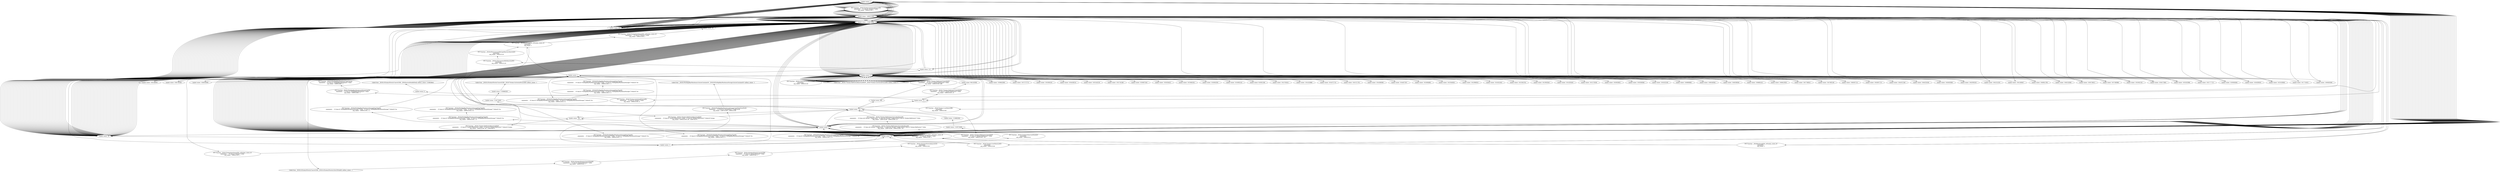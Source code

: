 digraph {
	"loaded values- 7"
	"loaded values- 30"
	"loaded values- 30" -> "loaded values- 7" [dir=back]
	"loaded values- -1246676664"
	"loaded values- -1246676664" -> "loaded values- 30" [dir=back]
	"loaded values- -1090521896"
	"loaded values- -1090521896" -> "loaded values- -1246676664" [dir=back]
	"loaded values- 29"
	"loaded values- 29" -> "loaded values- -1090521896" [dir=back]
	"loaded values- -1246676664"
	"loaded values- -1246676664" -> "loaded values- 29" [dir=back]
	"loaded values- -1090521896"
	"loaded values- -1090521896" -> "loaded values- -1246676664" [dir=back]
	"loaded values- 1041480697"
	"loaded values- 1041480697" -> "loaded values- -1090521896" [dir=back]
	"loaded values- 0"
	"loaded values- 0" -> "loaded values- 1041480697" [dir=back]
	"Called from- _ZN2ft17TxtAxis1RefSwitch8moveLeftEtPt _ZN2ft7TxtAxis15isSwitchPressedEh callInst_values- 0"
	"Called from- _ZN2ft17TxtAxis1RefSwitch8moveLeftEtPt _ZN2ft7TxtAxis15isSwitchPressedEh callInst_values- 0" -> "loaded values- 0" [dir=back]
	"loaded values- 0"
	"loaded values- 0" -> "Called from- _ZN2ft17TxtAxis1RefSwitch8moveLeftEtPt _ZN2ft7TxtAxis15isSwitchPressedEh callInst_values- 0" [dir=back]
	"loaded values- -1246676664"
	"loaded values- -1246676664" -> "loaded values- 0" [dir=back]
	"loaded values- -1090521896"
	"loaded values- -1090521896" -> "loaded values- -1246676664" [dir=back]
	"FFF Function- _ZN2ft7TxtAxis15isSwitchPressedEh
arguments-   , %\"class.ft--TxtAxis\"* %this
arg_values- -1090522256 ,7
"
	"FFF Function- _ZN2ft7TxtAxis15isSwitchPressedEh
arguments-   , %\"class.ft--TxtAxis\"* %this
arg_values- -1090522256 ,7
" -> "loaded values- -1090521896" [dir=back]
	"loaded values- 7"
	"loaded values- 7" -> "FFF Function- _ZN2ft7TxtAxis15isSwitchPressedEh
arguments-   , %\"class.ft--TxtAxis\"* %this
arg_values- -1090522256 ,7
" [dir=back]
	"loaded values- 30"
	"loaded values- 30" -> "loaded values- 7" [dir=back]
	"loaded values- -1246676664"
	"loaded values- -1246676664" -> "loaded values- 30" [dir=back]
	"loaded values- -1090521896"
	"loaded values- -1090521896" -> "loaded values- -1246676664" [dir=back]
	"loaded values- 29"
	"loaded values- 29" -> "loaded values- -1090521896" [dir=back]
	"loaded values- -1246676664"
	"loaded values- -1246676664" -> "loaded values- 29" [dir=back]
	"loaded values- -1090521896"
	"loaded values- -1090521896" -> "loaded values- -1246676664" [dir=back]
	"loaded values- 1040796380"
	"loaded values- 1040796380" -> "loaded values- -1090521896" [dir=back]
	"loaded values- 0"
	"loaded values- 0" -> "loaded values- 1040796380" [dir=back]
	"Called from- _ZN2ft17TxtAxis1RefSwitch8moveLeftEtPt _ZN2ft7TxtAxis15isSwitchPressedEh callInst_values- 0"
	"Called from- _ZN2ft17TxtAxis1RefSwitch8moveLeftEtPt _ZN2ft7TxtAxis15isSwitchPressedEh callInst_values- 0" -> "loaded values- 0" [dir=back]
	"loaded values- 0"
	"loaded values- 0" -> "Called from- _ZN2ft17TxtAxis1RefSwitch8moveLeftEtPt _ZN2ft7TxtAxis15isSwitchPressedEh callInst_values- 0" [dir=back]
	"loaded values- -1246676664"
	"loaded values- -1246676664" -> "loaded values- 0" [dir=back]
	"loaded values- -1090521896"
	"loaded values- -1090521896" -> "loaded values- -1246676664" [dir=back]
	"FFF Function- _ZN2ft7TxtAxis15isSwitchPressedEh
arguments-   , %\"class.ft--TxtAxis\"* %this
arg_values- -1090522256 ,7
"
	"FFF Function- _ZN2ft7TxtAxis15isSwitchPressedEh
arguments-   , %\"class.ft--TxtAxis\"* %this
arg_values- -1090522256 ,7
" -> "loaded values- -1090521896" [dir=back]
	"loaded values- 7"
	"loaded values- 7" -> "FFF Function- _ZN2ft7TxtAxis15isSwitchPressedEh
arguments-   , %\"class.ft--TxtAxis\"* %this
arg_values- -1090522256 ,7
" [dir=back]
	"loaded values- 30"
	"loaded values- 30" -> "loaded values- 7" [dir=back]
	"loaded values- -1246676664"
	"loaded values- -1246676664" -> "loaded values- 30" [dir=back]
	"loaded values- -1090521896"
	"loaded values- -1090521896" -> "loaded values- -1246676664" [dir=back]
	"loaded values- 29"
	"loaded values- 29" -> "loaded values- -1090521896" [dir=back]
	"loaded values- -1246676664"
	"loaded values- -1246676664" -> "loaded values- 29" [dir=back]
	"loaded values- -1090521896"
	"loaded values- -1090521896" -> "loaded values- -1246676664" [dir=back]
	"loaded values- 1040039099"
	"loaded values- 1040039099" -> "loaded values- -1090521896" [dir=back]
	"loaded values- 0"
	"loaded values- 0" -> "loaded values- 1040039099" [dir=back]
	"Called from- _ZN2ft17TxtAxis1RefSwitch8moveLeftEtPt _ZN2ft7TxtAxis15isSwitchPressedEh callInst_values- 0"
	"Called from- _ZN2ft17TxtAxis1RefSwitch8moveLeftEtPt _ZN2ft7TxtAxis15isSwitchPressedEh callInst_values- 0" -> "loaded values- 0" [dir=back]
	"loaded values- 0"
	"loaded values- 0" -> "Called from- _ZN2ft17TxtAxis1RefSwitch8moveLeftEtPt _ZN2ft7TxtAxis15isSwitchPressedEh callInst_values- 0" [dir=back]
	"loaded values- -1246676664"
	"loaded values- -1246676664" -> "loaded values- 0" [dir=back]
	"loaded values- -1090521896"
	"loaded values- -1090521896" -> "loaded values- -1246676664" [dir=back]
	"FFF Function- _ZN2ft7TxtAxis15isSwitchPressedEh
arguments-   , %\"class.ft--TxtAxis\"* %this
arg_values- -1090522256 ,7
"
	"FFF Function- _ZN2ft7TxtAxis15isSwitchPressedEh
arguments-   , %\"class.ft--TxtAxis\"* %this
arg_values- -1090522256 ,7
" -> "loaded values- -1090521896" [dir=back]
	"loaded values- 7"
	"loaded values- 7" -> "FFF Function- _ZN2ft7TxtAxis15isSwitchPressedEh
arguments-   , %\"class.ft--TxtAxis\"* %this
arg_values- -1090522256 ,7
" [dir=back]
	"loaded values- 30"
	"loaded values- 30" -> "loaded values- 7" [dir=back]
	"loaded values- -1246676664"
	"loaded values- -1246676664" -> "loaded values- 30" [dir=back]
	"loaded values- -1090521896"
	"loaded values- -1090521896" -> "loaded values- -1246676664" [dir=back]
	"loaded values- 29"
	"loaded values- 29" -> "loaded values- -1090521896" [dir=back]
	"loaded values- -1246676664"
	"loaded values- -1246676664" -> "loaded values- 29" [dir=back]
	"loaded values- -1090521896"
	"loaded values- -1090521896" -> "loaded values- -1246676664" [dir=back]
	"loaded values- 1038642809"
	"loaded values- 1038642809" -> "loaded values- -1090521896" [dir=back]
	"loaded values- 0"
	"loaded values- 0" -> "loaded values- 1038642809" [dir=back]
	"Called from- _ZN2ft17TxtAxis1RefSwitch8moveLeftEtPt _ZN2ft7TxtAxis15isSwitchPressedEh callInst_values- 0"
	"Called from- _ZN2ft17TxtAxis1RefSwitch8moveLeftEtPt _ZN2ft7TxtAxis15isSwitchPressedEh callInst_values- 0" -> "loaded values- 0" [dir=back]
	"loaded values- 0"
	"loaded values- 0" -> "Called from- _ZN2ft17TxtAxis1RefSwitch8moveLeftEtPt _ZN2ft7TxtAxis15isSwitchPressedEh callInst_values- 0" [dir=back]
	"loaded values- -1246676664"
	"loaded values- -1246676664" -> "loaded values- 0" [dir=back]
	"loaded values- -1090521896"
	"loaded values- -1090521896" -> "loaded values- -1246676664" [dir=back]
	"FFF Function- _ZN2ft7TxtAxis15isSwitchPressedEh
arguments-   , %\"class.ft--TxtAxis\"* %this
arg_values- -1090522256 ,7
"
	"FFF Function- _ZN2ft7TxtAxis15isSwitchPressedEh
arguments-   , %\"class.ft--TxtAxis\"* %this
arg_values- -1090522256 ,7
" -> "loaded values- -1090521896" [dir=back]
	"loaded values- 7"
	"loaded values- 7" -> "FFF Function- _ZN2ft7TxtAxis15isSwitchPressedEh
arguments-   , %\"class.ft--TxtAxis\"* %this
arg_values- -1090522256 ,7
" [dir=back]
	"loaded values- 30"
	"loaded values- 30" -> "loaded values- 7" [dir=back]
	"loaded values- -1246676664"
	"loaded values- -1246676664" -> "loaded values- 30" [dir=back]
	"loaded values- -1090521896"
	"loaded values- -1090521896" -> "loaded values- -1246676664" [dir=back]
	"loaded values- 29"
	"loaded values- 29" -> "loaded values- -1090521896" [dir=back]
	"loaded values- -1246676664"
	"loaded values- -1246676664" -> "loaded values- 29" [dir=back]
	"loaded values- -1090521896"
	"loaded values- -1090521896" -> "loaded values- -1246676664" [dir=back]
	"loaded values- 1037273776"
	"loaded values- 1037273776" -> "loaded values- -1090521896" [dir=back]
	"loaded values- 0"
	"loaded values- 0" -> "loaded values- 1037273776" [dir=back]
	"Called from- _ZN2ft17TxtAxis1RefSwitch8moveLeftEtPt _ZN2ft7TxtAxis15isSwitchPressedEh callInst_values- 0"
	"Called from- _ZN2ft17TxtAxis1RefSwitch8moveLeftEtPt _ZN2ft7TxtAxis15isSwitchPressedEh callInst_values- 0" -> "loaded values- 0" [dir=back]
	"loaded values- 0"
	"loaded values- 0" -> "Called from- _ZN2ft17TxtAxis1RefSwitch8moveLeftEtPt _ZN2ft7TxtAxis15isSwitchPressedEh callInst_values- 0" [dir=back]
	"loaded values- -1246676664"
	"loaded values- -1246676664" -> "loaded values- 0" [dir=back]
	"loaded values- -1090521896"
	"loaded values- -1090521896" -> "loaded values- -1246676664" [dir=back]
	"FFF Function- _ZN2ft7TxtAxis15isSwitchPressedEh
arguments-   , %\"class.ft--TxtAxis\"* %this
arg_values- -1090522256 ,7
"
	"FFF Function- _ZN2ft7TxtAxis15isSwitchPressedEh
arguments-   , %\"class.ft--TxtAxis\"* %this
arg_values- -1090522256 ,7
" -> "loaded values- -1090521896" [dir=back]
	"loaded values- 7"
	"loaded values- 7" -> "FFF Function- _ZN2ft7TxtAxis15isSwitchPressedEh
arguments-   , %\"class.ft--TxtAxis\"* %this
arg_values- -1090522256 ,7
" [dir=back]
	"loaded values- 30"
	"loaded values- 30" -> "loaded values- 7" [dir=back]
	"loaded values- -1246676664"
	"loaded values- -1246676664" -> "loaded values- 30" [dir=back]
	"loaded values- -1090521896"
	"loaded values- -1090521896" -> "loaded values- -1246676664" [dir=back]
	"loaded values- 29"
	"loaded values- 29" -> "loaded values- -1090521896" [dir=back]
	"loaded values- -1246676664"
	"loaded values- -1246676664" -> "loaded values- 29" [dir=back]
	"loaded values- -1090521896"
	"loaded values- -1090521896" -> "loaded values- -1246676664" [dir=back]
	"loaded values- 1035904191"
	"loaded values- 1035904191" -> "loaded values- -1090521896" [dir=back]
	"loaded values- 0"
	"loaded values- 0" -> "loaded values- 1035904191" [dir=back]
	"Called from- _ZN2ft17TxtAxis1RefSwitch8moveLeftEtPt _ZN2ft7TxtAxis15isSwitchPressedEh callInst_values- 0"
	"Called from- _ZN2ft17TxtAxis1RefSwitch8moveLeftEtPt _ZN2ft7TxtAxis15isSwitchPressedEh callInst_values- 0" -> "loaded values- 0" [dir=back]
	"loaded values- 0"
	"loaded values- 0" -> "Called from- _ZN2ft17TxtAxis1RefSwitch8moveLeftEtPt _ZN2ft7TxtAxis15isSwitchPressedEh callInst_values- 0" [dir=back]
	"loaded values- -1246676664"
	"loaded values- -1246676664" -> "loaded values- 0" [dir=back]
	"loaded values- -1090521896"
	"loaded values- -1090521896" -> "loaded values- -1246676664" [dir=back]
	"FFF Function- _ZN2ft7TxtAxis15isSwitchPressedEh
arguments-   , %\"class.ft--TxtAxis\"* %this
arg_values- -1090522256 ,7
"
	"FFF Function- _ZN2ft7TxtAxis15isSwitchPressedEh
arguments-   , %\"class.ft--TxtAxis\"* %this
arg_values- -1090522256 ,7
" -> "loaded values- -1090521896" [dir=back]
	"loaded values- 7"
	"loaded values- 7" -> "FFF Function- _ZN2ft7TxtAxis15isSwitchPressedEh
arguments-   , %\"class.ft--TxtAxis\"* %this
arg_values- -1090522256 ,7
" [dir=back]
	"loaded values- 30"
	"loaded values- 30" -> "loaded values- 7" [dir=back]
	"loaded values- -1246676664"
	"loaded values- -1246676664" -> "loaded values- 30" [dir=back]
	"loaded values- -1090521896"
	"loaded values- -1090521896" -> "loaded values- -1246676664" [dir=back]
	"loaded values- 29"
	"loaded values- 29" -> "loaded values- -1090521896" [dir=back]
	"loaded values- -1246676664"
	"loaded values- -1246676664" -> "loaded values- 29" [dir=back]
	"loaded values- -1090521896"
	"loaded values- -1090521896" -> "loaded values- -1246676664" [dir=back]
	"loaded values- 1034508254"
	"loaded values- 1034508254" -> "loaded values- -1090521896" [dir=back]
	"loaded values- 0"
	"loaded values- 0" -> "loaded values- 1034508254" [dir=back]
	"Called from- _ZN2ft17TxtAxis1RefSwitch8moveLeftEtPt _ZN2ft7TxtAxis15isSwitchPressedEh callInst_values- 0"
	"Called from- _ZN2ft17TxtAxis1RefSwitch8moveLeftEtPt _ZN2ft7TxtAxis15isSwitchPressedEh callInst_values- 0" -> "loaded values- 0" [dir=back]
	"loaded values- 0"
	"loaded values- 0" -> "Called from- _ZN2ft17TxtAxis1RefSwitch8moveLeftEtPt _ZN2ft7TxtAxis15isSwitchPressedEh callInst_values- 0" [dir=back]
	"loaded values- -1246676664"
	"loaded values- -1246676664" -> "loaded values- 0" [dir=back]
	"loaded values- -1090521896"
	"loaded values- -1090521896" -> "loaded values- -1246676664" [dir=back]
	"FFF Function- _ZN2ft7TxtAxis15isSwitchPressedEh
arguments-   , %\"class.ft--TxtAxis\"* %this
arg_values- -1090522256 ,7
"
	"FFF Function- _ZN2ft7TxtAxis15isSwitchPressedEh
arguments-   , %\"class.ft--TxtAxis\"* %this
arg_values- -1090522256 ,7
" -> "loaded values- -1090521896" [dir=back]
	"loaded values- 7"
	"loaded values- 7" -> "FFF Function- _ZN2ft7TxtAxis15isSwitchPressedEh
arguments-   , %\"class.ft--TxtAxis\"* %this
arg_values- -1090522256 ,7
" [dir=back]
	"loaded values- 30"
	"loaded values- 30" -> "loaded values- 7" [dir=back]
	"loaded values- -1246676664"
	"loaded values- -1246676664" -> "loaded values- 30" [dir=back]
	"loaded values- -1090521896"
	"loaded values- -1090521896" -> "loaded values- -1246676664" [dir=back]
	"loaded values- 29"
	"loaded values- 29" -> "loaded values- -1090521896" [dir=back]
	"loaded values- -1246676664"
	"loaded values- -1246676664" -> "loaded values- 29" [dir=back]
	"loaded values- -1090521896"
	"loaded values- -1090521896" -> "loaded values- -1246676664" [dir=back]
	"loaded values- 1033140139"
	"loaded values- 1033140139" -> "loaded values- -1090521896" [dir=back]
	"loaded values- 0"
	"loaded values- 0" -> "loaded values- 1033140139" [dir=back]
	"Called from- _ZN2ft17TxtAxis1RefSwitch8moveLeftEtPt _ZN2ft7TxtAxis15isSwitchPressedEh callInst_values- 0"
	"Called from- _ZN2ft17TxtAxis1RefSwitch8moveLeftEtPt _ZN2ft7TxtAxis15isSwitchPressedEh callInst_values- 0" -> "loaded values- 0" [dir=back]
	"loaded values- 0"
	"loaded values- 0" -> "Called from- _ZN2ft17TxtAxis1RefSwitch8moveLeftEtPt _ZN2ft7TxtAxis15isSwitchPressedEh callInst_values- 0" [dir=back]
	"loaded values- -1246676664"
	"loaded values- -1246676664" -> "loaded values- 0" [dir=back]
	"loaded values- -1090521896"
	"loaded values- -1090521896" -> "loaded values- -1246676664" [dir=back]
	"FFF Function- _ZN2ft7TxtAxis15isSwitchPressedEh
arguments-   , %\"class.ft--TxtAxis\"* %this
arg_values- -1090522256 ,7
"
	"FFF Function- _ZN2ft7TxtAxis15isSwitchPressedEh
arguments-   , %\"class.ft--TxtAxis\"* %this
arg_values- -1090522256 ,7
" -> "loaded values- -1090521896" [dir=back]
	"loaded values- 7"
	"loaded values- 7" -> "FFF Function- _ZN2ft7TxtAxis15isSwitchPressedEh
arguments-   , %\"class.ft--TxtAxis\"* %this
arg_values- -1090522256 ,7
" [dir=back]
	"loaded values- 30"
	"loaded values- 30" -> "loaded values- 7" [dir=back]
	"loaded values- -1246676664"
	"loaded values- -1246676664" -> "loaded values- 30" [dir=back]
	"loaded values- -1090521896"
	"loaded values- -1090521896" -> "loaded values- -1246676664" [dir=back]
	"loaded values- 29"
	"loaded values- 29" -> "loaded values- -1090521896" [dir=back]
	"loaded values- -1246676664"
	"loaded values- -1246676664" -> "loaded values- 29" [dir=back]
	"loaded values- -1090521896"
	"loaded values- -1090521896" -> "loaded values- -1246676664" [dir=back]
	"loaded values- 1031745589"
	"loaded values- 1031745589" -> "loaded values- -1090521896" [dir=back]
	"loaded values- 0"
	"loaded values- 0" -> "loaded values- 1031745589" [dir=back]
	"Called from- _ZN2ft17TxtAxis1RefSwitch8moveLeftEtPt _ZN2ft7TxtAxis15isSwitchPressedEh callInst_values- 0"
	"Called from- _ZN2ft17TxtAxis1RefSwitch8moveLeftEtPt _ZN2ft7TxtAxis15isSwitchPressedEh callInst_values- 0" -> "loaded values- 0" [dir=back]
	"loaded values- 0"
	"loaded values- 0" -> "Called from- _ZN2ft17TxtAxis1RefSwitch8moveLeftEtPt _ZN2ft7TxtAxis15isSwitchPressedEh callInst_values- 0" [dir=back]
	"loaded values- -1246676664"
	"loaded values- -1246676664" -> "loaded values- 0" [dir=back]
	"loaded values- -1090521896"
	"loaded values- -1090521896" -> "loaded values- -1246676664" [dir=back]
	"FFF Function- _ZN2ft7TxtAxis15isSwitchPressedEh
arguments-   , %\"class.ft--TxtAxis\"* %this
arg_values- -1090522256 ,7
"
	"FFF Function- _ZN2ft7TxtAxis15isSwitchPressedEh
arguments-   , %\"class.ft--TxtAxis\"* %this
arg_values- -1090522256 ,7
" -> "loaded values- -1090521896" [dir=back]
	"loaded values- 7"
	"loaded values- 7" -> "FFF Function- _ZN2ft7TxtAxis15isSwitchPressedEh
arguments-   , %\"class.ft--TxtAxis\"* %this
arg_values- -1090522256 ,7
" [dir=back]
	"loaded values- 30"
	"loaded values- 30" -> "loaded values- 7" [dir=back]
	"loaded values- -1246676664"
	"loaded values- -1246676664" -> "loaded values- 30" [dir=back]
	"loaded values- -1090521896"
	"loaded values- -1090521896" -> "loaded values- -1246676664" [dir=back]
	"loaded values- 29"
	"loaded values- 29" -> "loaded values- -1090521896" [dir=back]
	"loaded values- -1246676664"
	"loaded values- -1246676664" -> "loaded values- 29" [dir=back]
	"loaded values- -1090521896"
	"loaded values- -1090521896" -> "loaded values- -1246676664" [dir=back]
	"loaded values- 1029007458"
	"loaded values- 1029007458" -> "loaded values- -1090521896" [dir=back]
	"loaded values- 0"
	"loaded values- 0" -> "loaded values- 1029007458" [dir=back]
	"Called from- _ZN2ft17TxtAxis1RefSwitch8moveLeftEtPt _ZN2ft7TxtAxis15isSwitchPressedEh callInst_values- 0"
	"Called from- _ZN2ft17TxtAxis1RefSwitch8moveLeftEtPt _ZN2ft7TxtAxis15isSwitchPressedEh callInst_values- 0" -> "loaded values- 0" [dir=back]
	"loaded values- 0"
	"loaded values- 0" -> "Called from- _ZN2ft17TxtAxis1RefSwitch8moveLeftEtPt _ZN2ft7TxtAxis15isSwitchPressedEh callInst_values- 0" [dir=back]
	"loaded values- -1246676664"
	"loaded values- -1246676664" -> "loaded values- 0" [dir=back]
	"loaded values- -1090521896"
	"loaded values- -1090521896" -> "loaded values- -1246676664" [dir=back]
	"FFF Function- _ZN2ft7TxtAxis15isSwitchPressedEh
arguments-   , %\"class.ft--TxtAxis\"* %this
arg_values- -1090522256 ,7
"
	"FFF Function- _ZN2ft7TxtAxis15isSwitchPressedEh
arguments-   , %\"class.ft--TxtAxis\"* %this
arg_values- -1090522256 ,7
" -> "loaded values- -1090521896" [dir=back]
	"loaded values- 7"
	"loaded values- 7" -> "FFF Function- _ZN2ft7TxtAxis15isSwitchPressedEh
arguments-   , %\"class.ft--TxtAxis\"* %this
arg_values- -1090522256 ,7
" [dir=back]
	"loaded values- 30"
	"loaded values- 30" -> "loaded values- 7" [dir=back]
	"loaded values- -1246676664"
	"loaded values- -1246676664" -> "loaded values- 30" [dir=back]
	"loaded values- -1090521896"
	"loaded values- -1090521896" -> "loaded values- -1246676664" [dir=back]
	"loaded values- 29"
	"loaded values- 29" -> "loaded values- -1090521896" [dir=back]
	"loaded values- -1246676664"
	"loaded values- -1246676664" -> "loaded values- 29" [dir=back]
	"loaded values- -1090521896"
	"loaded values- -1090521896" -> "loaded values- -1246676664" [dir=back]
	"loaded values- 1026204422"
	"loaded values- 1026204422" -> "loaded values- -1090521896" [dir=back]
	"loaded values- 0"
	"loaded values- 0" -> "loaded values- 1026204422" [dir=back]
	"Called from- _ZN2ft17TxtAxis1RefSwitch8moveLeftEtPt _ZN2ft7TxtAxis15isSwitchPressedEh callInst_values- 0"
	"Called from- _ZN2ft17TxtAxis1RefSwitch8moveLeftEtPt _ZN2ft7TxtAxis15isSwitchPressedEh callInst_values- 0" -> "loaded values- 0" [dir=back]
	"loaded values- 0"
	"loaded values- 0" -> "Called from- _ZN2ft17TxtAxis1RefSwitch8moveLeftEtPt _ZN2ft7TxtAxis15isSwitchPressedEh callInst_values- 0" [dir=back]
	"loaded values- -1246676664"
	"loaded values- -1246676664" -> "loaded values- 0" [dir=back]
	"loaded values- -1090521896"
	"loaded values- -1090521896" -> "loaded values- -1246676664" [dir=back]
	"FFF Function- _ZN2ft7TxtAxis15isSwitchPressedEh
arguments-   , %\"class.ft--TxtAxis\"* %this
arg_values- -1090522256 ,7
"
	"FFF Function- _ZN2ft7TxtAxis15isSwitchPressedEh
arguments-   , %\"class.ft--TxtAxis\"* %this
arg_values- -1090522256 ,7
" -> "loaded values- -1090521896" [dir=back]
	"loaded values- 7"
	"loaded values- 7" -> "FFF Function- _ZN2ft7TxtAxis15isSwitchPressedEh
arguments-   , %\"class.ft--TxtAxis\"* %this
arg_values- -1090522256 ,7
" [dir=back]
	"loaded values- 30"
	"loaded values- 30" -> "loaded values- 7" [dir=back]
	"loaded values- -1246676664"
	"loaded values- -1246676664" -> "loaded values- 30" [dir=back]
	"loaded values- -1090521896"
	"loaded values- -1090521896" -> "loaded values- -1246676664" [dir=back]
	"loaded values- 29"
	"loaded values- 29" -> "loaded values- -1090521896" [dir=back]
	"loaded values- -1246676664"
	"loaded values- -1246676664" -> "loaded values- 29" [dir=back]
	"loaded values- -1090521896"
	"loaded values- -1090521896" -> "loaded values- -1246676664" [dir=back]
	"loaded values- 1023464165"
	"loaded values- 1023464165" -> "loaded values- -1090521896" [dir=back]
	"loaded values- 0"
	"loaded values- 0" -> "loaded values- 1023464165" [dir=back]
	"Called from- _ZN2ft17TxtAxis1RefSwitch8moveLeftEtPt _ZN2ft7TxtAxis15isSwitchPressedEh callInst_values- 0"
	"Called from- _ZN2ft17TxtAxis1RefSwitch8moveLeftEtPt _ZN2ft7TxtAxis15isSwitchPressedEh callInst_values- 0" -> "loaded values- 0" [dir=back]
	"loaded values- 0"
	"loaded values- 0" -> "Called from- _ZN2ft17TxtAxis1RefSwitch8moveLeftEtPt _ZN2ft7TxtAxis15isSwitchPressedEh callInst_values- 0" [dir=back]
	"loaded values- -1246676664"
	"loaded values- -1246676664" -> "loaded values- 0" [dir=back]
	"loaded values- -1090521896"
	"loaded values- -1090521896" -> "loaded values- -1246676664" [dir=back]
	"FFF Function- _ZN2ft7TxtAxis15isSwitchPressedEh
arguments-   , %\"class.ft--TxtAxis\"* %this
arg_values- -1090522256 ,7
"
	"FFF Function- _ZN2ft7TxtAxis15isSwitchPressedEh
arguments-   , %\"class.ft--TxtAxis\"* %this
arg_values- -1090522256 ,7
" -> "loaded values- -1090521896" [dir=back]
	"loaded values- 7"
	"loaded values- 7" -> "FFF Function- _ZN2ft7TxtAxis15isSwitchPressedEh
arguments-   , %\"class.ft--TxtAxis\"* %this
arg_values- -1090522256 ,7
" [dir=back]
	"loaded values- 30"
	"loaded values- 30" -> "loaded values- 7" [dir=back]
	"loaded values- -1246676664"
	"loaded values- -1246676664" -> "loaded values- 30" [dir=back]
	"loaded values- -1090521896"
	"loaded values- -1090521896" -> "loaded values- -1246676664" [dir=back]
	"loaded values- 29"
	"loaded values- 29" -> "loaded values- -1090521896" [dir=back]
	"loaded values- -1246676664"
	"loaded values- -1246676664" -> "loaded values- 29" [dir=back]
	"loaded values- -1090521896"
	"loaded values- -1090521896" -> "loaded values- -1246676664" [dir=back]
	"loaded values- 1018043391"
	"loaded values- 1018043391" -> "loaded values- -1090521896" [dir=back]
	"loaded values- 0"
	"loaded values- 0" -> "loaded values- 1018043391" [dir=back]
	"Called from- _ZN2ft17TxtAxis1RefSwitch8moveLeftEtPt _ZN2ft7TxtAxis15isSwitchPressedEh callInst_values- 0"
	"Called from- _ZN2ft17TxtAxis1RefSwitch8moveLeftEtPt _ZN2ft7TxtAxis15isSwitchPressedEh callInst_values- 0" -> "loaded values- 0" [dir=back]
	"loaded values- 0"
	"loaded values- 0" -> "Called from- _ZN2ft17TxtAxis1RefSwitch8moveLeftEtPt _ZN2ft7TxtAxis15isSwitchPressedEh callInst_values- 0" [dir=back]
	"loaded values- -1246676664"
	"loaded values- -1246676664" -> "loaded values- 0" [dir=back]
	"loaded values- -1090521896"
	"loaded values- -1090521896" -> "loaded values- -1246676664" [dir=back]
	"FFF Function- _ZN2ft7TxtAxis15isSwitchPressedEh
arguments-   , %\"class.ft--TxtAxis\"* %this
arg_values- -1090522256 ,7
"
	"FFF Function- _ZN2ft7TxtAxis15isSwitchPressedEh
arguments-   , %\"class.ft--TxtAxis\"* %this
arg_values- -1090522256 ,7
" -> "loaded values- -1090521896" [dir=back]
	"loaded values- 7"
	"loaded values- 7" -> "FFF Function- _ZN2ft7TxtAxis15isSwitchPressedEh
arguments-   , %\"class.ft--TxtAxis\"* %this
arg_values- -1090522256 ,7
" [dir=back]
	"loaded values- 30"
	"loaded values- 30" -> "loaded values- 7" [dir=back]
	"loaded values- -1246676664"
	"loaded values- -1246676664" -> "loaded values- 30" [dir=back]
	"loaded values- -1090521896"
	"loaded values- -1090521896" -> "loaded values- -1246676664" [dir=back]
	"loaded values- 29"
	"loaded values- 29" -> "loaded values- -1090521896" [dir=back]
	"loaded values- -1246676664"
	"loaded values- -1246676664" -> "loaded values- 29" [dir=back]
	"loaded values- -1090521896"
	"loaded values- -1090521896" -> "loaded values- -1246676664" [dir=back]
	"loaded values- 1010095554"
	"loaded values- 1010095554" -> "loaded values- -1090521896" [dir=back]
	"loaded values- 0"
	"loaded values- 0" -> "loaded values- 1010095554" [dir=back]
	"Called from- _ZN2ft17TxtAxis1RefSwitch8moveLeftEtPt _ZN2ft7TxtAxis15isSwitchPressedEh callInst_values- 0"
	"Called from- _ZN2ft17TxtAxis1RefSwitch8moveLeftEtPt _ZN2ft7TxtAxis15isSwitchPressedEh callInst_values- 0" -> "loaded values- 0" [dir=back]
	"loaded values- 0"
	"loaded values- 0" -> "Called from- _ZN2ft17TxtAxis1RefSwitch8moveLeftEtPt _ZN2ft7TxtAxis15isSwitchPressedEh callInst_values- 0" [dir=back]
	"loaded values- -1246676664"
	"loaded values- -1246676664" -> "loaded values- 0" [dir=back]
	"loaded values- -1090521896"
	"loaded values- -1090521896" -> "loaded values- -1246676664" [dir=back]
	"FFF Function- _ZN2ft7TxtAxis15isSwitchPressedEh
arguments-   , %\"class.ft--TxtAxis\"* %this
arg_values- -1090522256 ,7
"
	"FFF Function- _ZN2ft7TxtAxis15isSwitchPressedEh
arguments-   , %\"class.ft--TxtAxis\"* %this
arg_values- -1090522256 ,7
" -> "loaded values- -1090521896" [dir=back]
	"loaded values- 7"
	"loaded values- 7" -> "FFF Function- _ZN2ft7TxtAxis15isSwitchPressedEh
arguments-   , %\"class.ft--TxtAxis\"* %this
arg_values- -1090522256 ,7
" [dir=back]
	"loaded values- 30"
	"loaded values- 30" -> "loaded values- 7" [dir=back]
	"loaded values- -1246676664"
	"loaded values- -1246676664" -> "loaded values- 30" [dir=back]
	"loaded values- -1090521896"
	"loaded values- -1090521896" -> "loaded values- -1246676664" [dir=back]
	"loaded values- 29"
	"loaded values- 29" -> "loaded values- -1090521896" [dir=back]
	"loaded values- -1246676664"
	"loaded values- -1246676664" -> "loaded values- 29" [dir=back]
	"loaded values- -1090521896"
	"loaded values- -1090521896" -> "loaded values- -1246676664" [dir=back]
	"loaded values- 953955186"
	"loaded values- 953955186" -> "loaded values- -1090521896" [dir=back]
	"loaded values- 0"
	"loaded values- 0" -> "loaded values- 953955186" [dir=back]
	"Called from- _ZN2ft17TxtAxis1RefSwitch8moveLeftEtPt _ZN2ft7TxtAxis15isSwitchPressedEh callInst_values- 0"
	"Called from- _ZN2ft17TxtAxis1RefSwitch8moveLeftEtPt _ZN2ft7TxtAxis15isSwitchPressedEh callInst_values- 0" -> "loaded values- 0" [dir=back]
	"loaded values- 0"
	"loaded values- 0" -> "Called from- _ZN2ft17TxtAxis1RefSwitch8moveLeftEtPt _ZN2ft7TxtAxis15isSwitchPressedEh callInst_values- 0" [dir=back]
	"loaded values- -1246676664"
	"loaded values- -1246676664" -> "loaded values- 0" [dir=back]
	"loaded values- -1090521896"
	"loaded values- -1090521896" -> "loaded values- -1246676664" [dir=back]
	"FFF Function- _ZN2ft7TxtAxis15isSwitchPressedEh
arguments-   , %\"class.ft--TxtAxis\"* %this
arg_values- -1090522256 ,7
"
	"FFF Function- _ZN2ft7TxtAxis15isSwitchPressedEh
arguments-   , %\"class.ft--TxtAxis\"* %this
arg_values- -1090522256 ,7
" -> "loaded values- -1090521896" [dir=back]
	"loaded values- 7"
	"loaded values- 7" -> "FFF Function- _ZN2ft7TxtAxis15isSwitchPressedEh
arguments-   , %\"class.ft--TxtAxis\"* %this
arg_values- -1090522256 ,7
" [dir=back]
	"loaded values- 30"
	"loaded values- 30" -> "loaded values- 7" [dir=back]
	"loaded values- -1246676664"
	"loaded values- -1246676664" -> "loaded values- 30" [dir=back]
	"loaded values- -1090521896"
	"loaded values- -1090521896" -> "loaded values- -1246676664" [dir=back]
	"loaded values- 29"
	"loaded values- 29" -> "loaded values- -1090521896" [dir=back]
	"loaded values- -1246676664"
	"loaded values- -1246676664" -> "loaded values- 29" [dir=back]
	"loaded values- -1090521896"
	"loaded values- -1090521896" -> "loaded values- -1246676664" [dir=back]
	"FFF Function- _ZN2ft8toStringENS_16TxtAxis_status_tE
arguments-  
arg_values- 2
"
	"FFF Function- _ZN2ft8toStringENS_16TxtAxis_status_tE
arguments-  
arg_values- 2
" -> "loaded values- -1090521896" [dir=back]
	"FFF Function- _ZN2ft7TxtAxis9setStatusENS_16TxtAxis_status_tE
arguments-   , %\"class.ft--TxtAxis\"* %this
arg_values- -1090522256 ,2
"
	"FFF Function- _ZN2ft7TxtAxis9setStatusENS_16TxtAxis_status_tE
arguments-   , %\"class.ft--TxtAxis\"* %this
arg_values- -1090522256 ,2
" -> "FFF Function- _ZN2ft8toStringENS_16TxtAxis_status_tE
arguments-  
arg_values- 2
" [dir=back]
	"loaded values- 3"
	"loaded values- 3" -> "FFF Function- _ZN2ft7TxtAxis9setStatusENS_16TxtAxis_status_tE
arguments-   , %\"class.ft--TxtAxis\"* %this
arg_values- -1090522256 ,2
" [dir=back]
	"loaded values- -1246676664"
	"loaded values- -1246676664" -> "loaded values- 3" [dir=back]
	"loaded values- -1090521896"
	"loaded values- -1090521896" -> "loaded values- -1246676664" [dir=back]
	"loaded values- 512"
	"loaded values- 512" -> "loaded values- -1090521896" [dir=back]
	"loaded values- -1246676664"
	"loaded values- -1246676664" -> "loaded values- 512" [dir=back]
	"loaded values- -1090521896"
	"loaded values- -1090521896" -> "loaded values- -1246676664" [dir=back]
	"loaded values- 3"
	"loaded values- 3" -> "loaded values- -1090521896" [dir=back]
	"loaded values- 0"
	"loaded values- 0" -> "loaded values- 3" [dir=back]
	"loaded values- -1246676664"
	"loaded values- -1246676664" -> "loaded values- 0" [dir=back]
	"loaded values- -1090521896"
	"loaded values- -1090521896" -> "loaded values- -1246676664" [dir=back]
	"loaded values- 7"
	"loaded values- 7" -> "loaded values- -1090521896" [dir=back]
	"loaded values- -1246676664"
	"loaded values- -1246676664" -> "loaded values- 7" [dir=back]
	"loaded values- -1090521896"
	"loaded values- -1090521896" -> "loaded values- -1246676664" [dir=back]
	"FFF Function- _ZN2ft7TxtAxis12setMotorLeftEv
arguments-  
arg_values- -1090522256
"
	"FFF Function- _ZN2ft7TxtAxis12setMotorLeftEv
arguments-  
arg_values- -1090522256
" -> "loaded values- -1090521896" [dir=back]
	"loaded values- 29"
	"loaded values- 29" -> "FFF Function- _ZN2ft7TxtAxis12setMotorLeftEv
arguments-  
arg_values- -1090522256
" [dir=back]
	"loaded values- 3"
	"loaded values- 3" -> "loaded values- 29" [dir=back]
	"loaded values- -1246676664"
	"loaded values- -1246676664" -> "loaded values- 3" [dir=back]
	"loaded values- -1090521896"
	"loaded values- -1090521896" -> "loaded values- -1246676664" [dir=back]
	"loaded values- -1246676664"
	"loaded values- -1246676664" -> "loaded values- -1090521896" [dir=back]
	"loaded values- -1090521896"
	"loaded values- -1090521896" -> "loaded values- -1246676664" [dir=back]
	"loaded values- 3"
	"loaded values- 3" -> "loaded values- -1090521896" [dir=back]
	"loaded values- 720"
	"loaded values- 720" -> "loaded values- 3" [dir=back]
	"loaded values- 1"
	"loaded values- 1" -> "loaded values- 720" [dir=back]
	"FFF Function- _ZN2ft17TxtAxis1RefSwitch8moveLeftEtPt
arguments-   , %\"class.ft--TxtAxis1RefSwitch\"* %this , %\"class.ft--TxtAxis1RefSwitch\"* %thisi16 %steps
arg_values- -1090522256 ,40 ,-1289753274
"
	"FFF Function- _ZN2ft17TxtAxis1RefSwitch8moveLeftEtPt
arguments-   , %\"class.ft--TxtAxis1RefSwitch\"* %this , %\"class.ft--TxtAxis1RefSwitch\"* %thisi16 %steps
arg_values- -1090522256 ,40 ,-1289753274
" -> "loaded values- 1" [dir=back]
	"loaded values- 720"
	"loaded values- 720" -> "FFF Function- _ZN2ft17TxtAxis1RefSwitch8moveLeftEtPt
arguments-   , %\"class.ft--TxtAxis1RefSwitch\"* %this , %\"class.ft--TxtAxis1RefSwitch\"* %thisi16 %steps
arg_values- -1090522256 ,40 ,-1289753274
" [dir=back]
	"loaded values- 720"
	"loaded values- 720" -> "loaded values- 720" [dir=back]
	"loaded values- 680"
	"loaded values- 680" -> "loaded values- 720" [dir=back]
	"FFF Function- _ZN2ft17TxtAxis1RefSwitch7moveAbsEt
arguments-   , %\"class.ft--TxtAxis1RefSwitch\"* %this
arg_values- -1090522256 ,680
"
	"FFF Function- _ZN2ft17TxtAxis1RefSwitch7moveAbsEt
arguments-   , %\"class.ft--TxtAxis1RefSwitch\"* %this
arg_values- -1090522256 ,680
" -> "loaded values- 680" [dir=back]
	"loaded values- 0"
	"loaded values- 0" -> "FFF Function- _ZN2ft17TxtAxis1RefSwitch7moveAbsEt
arguments-   , %\"class.ft--TxtAxis1RefSwitch\"* %this
arg_values- -1090522256 ,680
" [dir=back]
	"loaded values- -1246676664"
	"loaded values- -1246676664" -> "loaded values- 0" [dir=back]
	"loaded values- -1090521896"
	"loaded values- -1090521896" -> "loaded values- -1246676664" [dir=back]
	"loaded values- 0"
	"loaded values- 0" -> "loaded values- -1090521896" [dir=back]
	"FFF Function- _ZN2ft15TxtConveyorBelt4stopEv
arguments-  
arg_values- -1090522120
"
	"FFF Function- _ZN2ft15TxtConveyorBelt4stopEv
arguments-  
arg_values- -1090522120
" -> "loaded values- 0" [dir=back]
	"loaded values- 0"
	"loaded values- 0" -> "FFF Function- _ZN2ft15TxtConveyorBelt4stopEv
arguments-  
arg_values- -1090522120
" [dir=back]
	"loaded values- -1246676664"
	"loaded values- -1246676664" -> "loaded values- 0" [dir=back]
	"loaded values- -1090521896"
	"loaded values- -1090521896" -> "loaded values- -1246676664" [dir=back]
	"loaded values- 0"
	"loaded values- 0" -> "loaded values- -1090521896" [dir=back]
	"loaded values- 512"
	"loaded values- 512" -> "loaded values- 0" [dir=back]
	"FFF Function- _ZN2ft15TxtConveyorBelt8moveLeftEv
arguments-  
arg_values- -1090522120
"
	"FFF Function- _ZN2ft15TxtConveyorBelt8moveLeftEv
arguments-  
arg_values- -1090522120
" -> "loaded values- 512" [dir=back]
	"FFF Function- _ZN2ft28TxtConveyorBeltLightBarriers6moveInEv
arguments-  
arg_values- -1090522120
"
	"FFF Function- _ZN2ft28TxtConveyorBeltLightBarriers6moveInEv
arguments-  
arg_values- -1090522120
" -> "FFF Function- _ZN2ft15TxtConveyorBelt8moveLeftEv
arguments-  
arg_values- -1090522120
" [dir=back]
	"FFF Function- _ZN2ft8toStringENS_16TxtAxis_status_tE
arguments-  
arg_values- 1
"
	"FFF Function- _ZN2ft8toStringENS_16TxtAxis_status_tE
arguments-  
arg_values- 1
" -> "FFF Function- _ZN2ft28TxtConveyorBeltLightBarriers6moveInEv
arguments-  
arg_values- -1090522120
" [dir=back]
	"FFF Function- _ZN2ft7TxtAxis9setStatusENS_16TxtAxis_status_tE
arguments-   , %\"class.ft--TxtAxis\"* %this
arg_values- -1090522192 ,1
"
	"FFF Function- _ZN2ft7TxtAxis9setStatusENS_16TxtAxis_status_tE
arguments-   , %\"class.ft--TxtAxis\"* %this
arg_values- -1090522192 ,1
" -> "FFF Function- _ZN2ft8toStringENS_16TxtAxis_status_tE
arguments-  
arg_values- 1
" [dir=back]
	"loaded values- 2"
	"loaded values- 2" -> "FFF Function- _ZN2ft7TxtAxis9setStatusENS_16TxtAxis_status_tE
arguments-   , %\"class.ft--TxtAxis\"* %this
arg_values- -1090522192 ,1
" [dir=back]
	"loaded values- -1246676664"
	"loaded values- -1246676664" -> "loaded values- 2" [dir=back]
	"loaded values- -1090521896"
	"loaded values- -1090521896" -> "loaded values- -1246676664" [dir=back]
	"loaded values- -1246676664"
	"loaded values- -1246676664" -> "loaded values- -1090521896" [dir=back]
	"loaded values- -1090521896"
	"loaded values- -1090521896" -> "loaded values- -1246676664" [dir=back]
	"FFF Function- _ZN2ft7TxtAxis11setMotorOffEv
arguments-  
arg_values- -1090522192
"
	"FFF Function- _ZN2ft7TxtAxis11setMotorOffEv
arguments-  
arg_values- -1090522192
" -> "loaded values- -1090521896" [dir=back]
	"loaded values- 2136720492"
	"loaded values- 2136720492" -> "FFF Function- _ZN2ft7TxtAxis11setMotorOffEv
arguments-  
arg_values- -1090522192
" [dir=back]
	"loaded values- 2136886500"
	"loaded values- 2136886500" -> "loaded values- 2136720492" [dir=back]
	"Called from- _ZN2ft14TxtAxisNSwitch7moveS2XEi _ZN2ft7TxtAxis15isSwitchPressedEh callInst_values- -1"
	"Called from- _ZN2ft14TxtAxisNSwitch7moveS2XEi _ZN2ft7TxtAxis15isSwitchPressedEh callInst_values- -1" -> "loaded values- 2136886500" [dir=back]
	"loaded values- 1"
	"loaded values- 1" -> "Called from- _ZN2ft14TxtAxisNSwitch7moveS2XEi _ZN2ft7TxtAxis15isSwitchPressedEh callInst_values- -1" [dir=back]
	"loaded values- -1246676664"
	"loaded values- -1246676664" -> "loaded values- 1" [dir=back]
	"loaded values- -1090521896"
	"loaded values- -1090521896" -> "loaded values- -1246676664" [dir=back]
	"FFF Function- _ZN2ft7TxtAxis15isSwitchPressedEh
arguments-   , %\"class.ft--TxtAxis\"* %this
arg_values- -1090522192 ,6
"
	"FFF Function- _ZN2ft7TxtAxis15isSwitchPressedEh
arguments-   , %\"class.ft--TxtAxis\"* %this
arg_values- -1090522192 ,6
" -> "loaded values- -1090521896" [dir=back]
	"loaded values- 6"
	"loaded values- 6" -> "FFF Function- _ZN2ft7TxtAxis15isSwitchPressedEh
arguments-   , %\"class.ft--TxtAxis\"* %this
arg_values- -1090522192 ,6
" [dir=back]
	"Called from- _ZN2ft14TxtAxisNSwitch7moveS2XEi _ZNSt6vectorIhSaIhEEixEj callInst_values- 2136928641"
	"Called from- _ZN2ft14TxtAxisNSwitch7moveS2XEi _ZNSt6vectorIhSaIhEEixEj callInst_values- 2136928641" -> "loaded values- 6" [dir=back]
	"loaded values- 1"
	"loaded values- 1" -> "Called from- _ZN2ft14TxtAxisNSwitch7moveS2XEi _ZNSt6vectorIhSaIhEEixEj callInst_values- 2136928641" [dir=back]
	"Called from- _ZN2ft14TxtAxisNSwitch7moveS2XEi _ZN2ft14TxtAxisNSwitch10isS2XValidEi callInst_values- -1"
	"Called from- _ZN2ft14TxtAxisNSwitch7moveS2XEi _ZN2ft14TxtAxisNSwitch10isS2XValidEi callInst_values- -1" -> "loaded values- 1" [dir=back]
	"FFF Function- _ZN2ft14TxtAxisNSwitch10isS2XValidEi
arguments-   , %\"class.ft--TxtAxisNSwitch\"* %this
arg_values- -1090522192 ,1
"
	"FFF Function- _ZN2ft14TxtAxisNSwitch10isS2XValidEi
arguments-   , %\"class.ft--TxtAxisNSwitch\"* %this
arg_values- -1090522192 ,1
" -> "Called from- _ZN2ft14TxtAxisNSwitch7moveS2XEi _ZN2ft14TxtAxisNSwitch10isS2XValidEi callInst_values- -1" [dir=back]
	"FFF Function- _ZN2ft14TxtAxisNSwitch7moveS2XEi
arguments-   , %\"class.ft--TxtAxisNSwitch\"* %this
arg_values- -1090522192 ,1
"
	"FFF Function- _ZN2ft14TxtAxisNSwitch7moveS2XEi
arguments-   , %\"class.ft--TxtAxisNSwitch\"* %this
arg_values- -1090522192 ,1
" -> "FFF Function- _ZN2ft14TxtAxisNSwitch10isS2XValidEi
arguments-   , %\"class.ft--TxtAxisNSwitch\"* %this
arg_values- -1090522192 ,1
" [dir=back]
	"FFF Function- _ZN2ft14TxtAxisNSwitch6moveS2Ev
arguments-  
arg_values- -1090522192
"
	"FFF Function- _ZN2ft14TxtAxisNSwitch6moveS2Ev
arguments-  
arg_values- -1090522192
" -> "FFF Function- _ZN2ft14TxtAxisNSwitch7moveS2XEi
arguments-   , %\"class.ft--TxtAxisNSwitch\"* %this
arg_values- -1090522192 ,1
" [dir=back]
	"FFF Function- _ZN2ft15SubjectObserver6NotifyEv
arguments-  
arg_values- -1090522212
"
	"FFF Function- _ZN2ft15SubjectObserver6NotifyEv
arguments-  
arg_values- -1090522212
" -> "FFF Function- _ZN2ft14TxtAxisNSwitch6moveS2Ev
arguments-  
arg_values- -1090522192
" [dir=back]
	"loaded values- 2136710408"
	"loaded values- 2136710408" -> "FFF Function- _ZN2ft15SubjectObserver6NotifyEv
arguments-  
arg_values- -1090522212
" [dir=back]
	"loaded values- 2136885064"
	"loaded values- 2136885064" -> "loaded values- 2136710408" [dir=back]
	"loaded values- 720"
	"loaded values- 720" -> "loaded values- 2136885064" [dir=back]
	"loaded values- 1"
	"loaded values- 1" -> "loaded values- 720" [dir=back]
	"FFF Function- _ZN2ft8toStringENS_16TxtAxis_status_tE
arguments-  
arg_values- 1
"
	"FFF Function- _ZN2ft8toStringENS_16TxtAxis_status_tE
arguments-  
arg_values- 1
" -> "loaded values- 1" [dir=back]
	"FFF Function- _ZN2ft7TxtAxis9setStatusENS_16TxtAxis_status_tE
arguments-   , %\"class.ft--TxtAxis\"* %this
arg_values- -1090522256 ,1
"
	"FFF Function- _ZN2ft7TxtAxis9setStatusENS_16TxtAxis_status_tE
arguments-   , %\"class.ft--TxtAxis\"* %this
arg_values- -1090522256 ,1
" -> "FFF Function- _ZN2ft8toStringENS_16TxtAxis_status_tE
arguments-  
arg_values- 1
" [dir=back]
	"loaded values- 40"
	"loaded values- 40" -> "FFF Function- _ZN2ft7TxtAxis9setStatusENS_16TxtAxis_status_tE
arguments-   , %\"class.ft--TxtAxis\"* %this
arg_values- -1090522256 ,1
" [dir=back]
	"loaded values- -1246676664"
	"loaded values- -1246676664" -> "loaded values- 40" [dir=back]
	"loaded values- -1090521896"
	"loaded values- -1090521896" -> "loaded values- -1246676664" [dir=back]
	"loaded values- 3"
	"loaded values- 3" -> "loaded values- -1090521896" [dir=back]
	"loaded values- 2"
	"loaded values- 2" -> "loaded values- 3" [dir=back]
	"loaded values- 29"
	"loaded values- 29" -> "loaded values- 2" [dir=back]
	"loaded values- -1246676664"
	"loaded values- -1246676664" -> "loaded values- 29" [dir=back]
	"loaded values- -1090521896"
	"loaded values- -1090521896" -> "loaded values- -1246676664" [dir=back]
	"loaded values- 29"
	"loaded values- 29" -> "loaded values- -1090521896" [dir=back]
	"loaded values- -1246676664"
	"loaded values- -1246676664" -> "loaded values- 29" [dir=back]
	"loaded values- -1090521896"
	"loaded values- -1090521896" -> "loaded values- -1246676664" [dir=back]
	"loaded values- 1055765655"
	"loaded values- 1055765655" -> "loaded values- -1090521896" [dir=back]
	"loaded values- 0"
	"loaded values- 0" -> "loaded values- 1055765655" [dir=back]
	"Called from- _ZN2ft17TxtAxis1RefSwitch8moveLeftEtPt _ZN2ft7TxtAxis15isSwitchPressedEh callInst_values- 0"
	"Called from- _ZN2ft17TxtAxis1RefSwitch8moveLeftEtPt _ZN2ft7TxtAxis15isSwitchPressedEh callInst_values- 0" -> "loaded values- 0" [dir=back]
	"loaded values- 0"
	"loaded values- 0" -> "Called from- _ZN2ft17TxtAxis1RefSwitch8moveLeftEtPt _ZN2ft7TxtAxis15isSwitchPressedEh callInst_values- 0" [dir=back]
	"loaded values- -1246676664"
	"loaded values- -1246676664" -> "loaded values- 0" [dir=back]
	"loaded values- -1090521896"
	"loaded values- -1090521896" -> "loaded values- -1246676664" [dir=back]
	"FFF Function- _ZN2ft7TxtAxis15isSwitchPressedEh
arguments-   , %\"class.ft--TxtAxis\"* %this
arg_values- -1090522256 ,7
"
	"FFF Function- _ZN2ft7TxtAxis15isSwitchPressedEh
arguments-   , %\"class.ft--TxtAxis\"* %this
arg_values- -1090522256 ,7
" -> "loaded values- -1090521896" [dir=back]
	"loaded values- 7"
	"loaded values- 7" -> "FFF Function- _ZN2ft7TxtAxis15isSwitchPressedEh
arguments-   , %\"class.ft--TxtAxis\"* %this
arg_values- -1090522256 ,7
" [dir=back]
	"loaded values- 29"
	"loaded values- 29" -> "loaded values- 7" [dir=back]
	"loaded values- -1246676664"
	"loaded values- -1246676664" -> "loaded values- 29" [dir=back]
	"loaded values- -1090521896"
	"loaded values- -1090521896" -> "loaded values- -1246676664" [dir=back]
	"loaded values- 28"
	"loaded values- 28" -> "loaded values- -1090521896" [dir=back]
	"loaded values- -1246676664"
	"loaded values- -1246676664" -> "loaded values- 28" [dir=back]
	"loaded values- -1090521896"
	"loaded values- -1090521896" -> "loaded values- -1246676664" [dir=back]
	"loaded values- 1055418886"
	"loaded values- 1055418886" -> "loaded values- -1090521896" [dir=back]
	"loaded values- 0"
	"loaded values- 0" -> "loaded values- 1055418886" [dir=back]
	"Called from- _ZN2ft17TxtAxis1RefSwitch8moveLeftEtPt _ZN2ft7TxtAxis15isSwitchPressedEh callInst_values- 0"
	"Called from- _ZN2ft17TxtAxis1RefSwitch8moveLeftEtPt _ZN2ft7TxtAxis15isSwitchPressedEh callInst_values- 0" -> "loaded values- 0" [dir=back]
	"loaded values- 0"
	"loaded values- 0" -> "Called from- _ZN2ft17TxtAxis1RefSwitch8moveLeftEtPt _ZN2ft7TxtAxis15isSwitchPressedEh callInst_values- 0" [dir=back]
	"loaded values- -1246676664"
	"loaded values- -1246676664" -> "loaded values- 0" [dir=back]
	"loaded values- -1090521896"
	"loaded values- -1090521896" -> "loaded values- -1246676664" [dir=back]
	"FFF Function- _ZN2ft7TxtAxis15isSwitchPressedEh
arguments-   , %\"class.ft--TxtAxis\"* %this
arg_values- -1090522256 ,7
"
	"FFF Function- _ZN2ft7TxtAxis15isSwitchPressedEh
arguments-   , %\"class.ft--TxtAxis\"* %this
arg_values- -1090522256 ,7
" -> "loaded values- -1090521896" [dir=back]
	"loaded values- 7"
	"loaded values- 7" -> "FFF Function- _ZN2ft7TxtAxis15isSwitchPressedEh
arguments-   , %\"class.ft--TxtAxis\"* %this
arg_values- -1090522256 ,7
" [dir=back]
	"loaded values- 29"
	"loaded values- 29" -> "loaded values- 7" [dir=back]
	"loaded values- -1246676664"
	"loaded values- -1246676664" -> "loaded values- 29" [dir=back]
	"loaded values- -1090521896"
	"loaded values- -1090521896" -> "loaded values- -1246676664" [dir=back]
	"loaded values- 28"
	"loaded values- 28" -> "loaded values- -1090521896" [dir=back]
	"loaded values- -1246676664"
	"loaded values- -1246676664" -> "loaded values- 28" [dir=back]
	"loaded values- -1090521896"
	"loaded values- -1090521896" -> "loaded values- -1246676664" [dir=back]
	"loaded values- 1055072710"
	"loaded values- 1055072710" -> "loaded values- -1090521896" [dir=back]
	"loaded values- 0"
	"loaded values- 0" -> "loaded values- 1055072710" [dir=back]
	"Called from- _ZN2ft17TxtAxis1RefSwitch8moveLeftEtPt _ZN2ft7TxtAxis15isSwitchPressedEh callInst_values- 0"
	"Called from- _ZN2ft17TxtAxis1RefSwitch8moveLeftEtPt _ZN2ft7TxtAxis15isSwitchPressedEh callInst_values- 0" -> "loaded values- 0" [dir=back]
	"loaded values- 0"
	"loaded values- 0" -> "Called from- _ZN2ft17TxtAxis1RefSwitch8moveLeftEtPt _ZN2ft7TxtAxis15isSwitchPressedEh callInst_values- 0" [dir=back]
	"loaded values- -1246676664"
	"loaded values- -1246676664" -> "loaded values- 0" [dir=back]
	"loaded values- -1090521896"
	"loaded values- -1090521896" -> "loaded values- -1246676664" [dir=back]
	"FFF Function- _ZN2ft7TxtAxis15isSwitchPressedEh
arguments-   , %\"class.ft--TxtAxis\"* %this
arg_values- -1090522256 ,7
"
	"FFF Function- _ZN2ft7TxtAxis15isSwitchPressedEh
arguments-   , %\"class.ft--TxtAxis\"* %this
arg_values- -1090522256 ,7
" -> "loaded values- -1090521896" [dir=back]
	"loaded values- 7"
	"loaded values- 7" -> "FFF Function- _ZN2ft7TxtAxis15isSwitchPressedEh
arguments-   , %\"class.ft--TxtAxis\"* %this
arg_values- -1090522256 ,7
" [dir=back]
	"loaded values- 29"
	"loaded values- 29" -> "loaded values- 7" [dir=back]
	"loaded values- -1246676664"
	"loaded values- -1246676664" -> "loaded values- 29" [dir=back]
	"loaded values- -1090521896"
	"loaded values- -1090521896" -> "loaded values- -1246676664" [dir=back]
	"loaded values- 28"
	"loaded values- 28" -> "loaded values- -1090521896" [dir=back]
	"loaded values- -1246676664"
	"loaded values- -1246676664" -> "loaded values- 28" [dir=back]
	"loaded values- -1090521896"
	"loaded values- -1090521896" -> "loaded values- -1246676664" [dir=back]
	"loaded values- 1054721792"
	"loaded values- 1054721792" -> "loaded values- -1090521896" [dir=back]
	"loaded values- 0"
	"loaded values- 0" -> "loaded values- 1054721792" [dir=back]
	"Called from- _ZN2ft17TxtAxis1RefSwitch8moveLeftEtPt _ZN2ft7TxtAxis15isSwitchPressedEh callInst_values- 0"
	"Called from- _ZN2ft17TxtAxis1RefSwitch8moveLeftEtPt _ZN2ft7TxtAxis15isSwitchPressedEh callInst_values- 0" -> "loaded values- 0" [dir=back]
	"loaded values- 0"
	"loaded values- 0" -> "Called from- _ZN2ft17TxtAxis1RefSwitch8moveLeftEtPt _ZN2ft7TxtAxis15isSwitchPressedEh callInst_values- 0" [dir=back]
	"loaded values- -1246676664"
	"loaded values- -1246676664" -> "loaded values- 0" [dir=back]
	"loaded values- -1090521896"
	"loaded values- -1090521896" -> "loaded values- -1246676664" [dir=back]
	"FFF Function- _ZN2ft7TxtAxis15isSwitchPressedEh
arguments-   , %\"class.ft--TxtAxis\"* %this
arg_values- -1090522256 ,7
"
	"FFF Function- _ZN2ft7TxtAxis15isSwitchPressedEh
arguments-   , %\"class.ft--TxtAxis\"* %this
arg_values- -1090522256 ,7
" -> "loaded values- -1090521896" [dir=back]
	"loaded values- 7"
	"loaded values- 7" -> "FFF Function- _ZN2ft7TxtAxis15isSwitchPressedEh
arguments-   , %\"class.ft--TxtAxis\"* %this
arg_values- -1090522256 ,7
" [dir=back]
	"loaded values- 29"
	"loaded values- 29" -> "loaded values- 7" [dir=back]
	"loaded values- -1246676664"
	"loaded values- -1246676664" -> "loaded values- 29" [dir=back]
	"loaded values- -1090521896"
	"loaded values- -1090521896" -> "loaded values- -1246676664" [dir=back]
	"loaded values- 28"
	"loaded values- 28" -> "loaded values- -1090521896" [dir=back]
	"loaded values- -1246676664"
	"loaded values- -1246676664" -> "loaded values- 28" [dir=back]
	"loaded values- -1090521896"
	"loaded values- -1090521896" -> "loaded values- -1246676664" [dir=back]
	"loaded values- 1054380099"
	"loaded values- 1054380099" -> "loaded values- -1090521896" [dir=back]
	"loaded values- 0"
	"loaded values- 0" -> "loaded values- 1054380099" [dir=back]
	"Called from- _ZN2ft17TxtAxis1RefSwitch8moveLeftEtPt _ZN2ft7TxtAxis15isSwitchPressedEh callInst_values- 0"
	"Called from- _ZN2ft17TxtAxis1RefSwitch8moveLeftEtPt _ZN2ft7TxtAxis15isSwitchPressedEh callInst_values- 0" -> "loaded values- 0" [dir=back]
	"loaded values- 0"
	"loaded values- 0" -> "Called from- _ZN2ft17TxtAxis1RefSwitch8moveLeftEtPt _ZN2ft7TxtAxis15isSwitchPressedEh callInst_values- 0" [dir=back]
	"loaded values- -1246676664"
	"loaded values- -1246676664" -> "loaded values- 0" [dir=back]
	"loaded values- -1090521896"
	"loaded values- -1090521896" -> "loaded values- -1246676664" [dir=back]
	"FFF Function- _ZN2ft7TxtAxis15isSwitchPressedEh
arguments-   , %\"class.ft--TxtAxis\"* %this
arg_values- -1090522256 ,7
"
	"FFF Function- _ZN2ft7TxtAxis15isSwitchPressedEh
arguments-   , %\"class.ft--TxtAxis\"* %this
arg_values- -1090522256 ,7
" -> "loaded values- -1090521896" [dir=back]
	"loaded values- 7"
	"loaded values- 7" -> "FFF Function- _ZN2ft7TxtAxis15isSwitchPressedEh
arguments-   , %\"class.ft--TxtAxis\"* %this
arg_values- -1090522256 ,7
" [dir=back]
	"loaded values- 29"
	"loaded values- 29" -> "loaded values- 7" [dir=back]
	"loaded values- -1246676664"
	"loaded values- -1246676664" -> "loaded values- 29" [dir=back]
	"loaded values- -1090521896"
	"loaded values- -1090521896" -> "loaded values- -1246676664" [dir=back]
	"loaded values- 28"
	"loaded values- 28" -> "loaded values- -1090521896" [dir=back]
	"loaded values- -1246676664"
	"loaded values- -1246676664" -> "loaded values- 28" [dir=back]
	"loaded values- -1090521896"
	"loaded values- -1090521896" -> "loaded values- -1246676664" [dir=back]
	"loaded values- 1054037367"
	"loaded values- 1054037367" -> "loaded values- -1090521896" [dir=back]
	"loaded values- 0"
	"loaded values- 0" -> "loaded values- 1054037367" [dir=back]
	"Called from- _ZN2ft17TxtAxis1RefSwitch8moveLeftEtPt _ZN2ft7TxtAxis15isSwitchPressedEh callInst_values- 0"
	"Called from- _ZN2ft17TxtAxis1RefSwitch8moveLeftEtPt _ZN2ft7TxtAxis15isSwitchPressedEh callInst_values- 0" -> "loaded values- 0" [dir=back]
	"loaded values- 0"
	"loaded values- 0" -> "Called from- _ZN2ft17TxtAxis1RefSwitch8moveLeftEtPt _ZN2ft7TxtAxis15isSwitchPressedEh callInst_values- 0" [dir=back]
	"loaded values- -1246676664"
	"loaded values- -1246676664" -> "loaded values- 0" [dir=back]
	"loaded values- -1090521896"
	"loaded values- -1090521896" -> "loaded values- -1246676664" [dir=back]
	"FFF Function- _ZN2ft7TxtAxis15isSwitchPressedEh
arguments-   , %\"class.ft--TxtAxis\"* %this
arg_values- -1090522256 ,7
"
	"FFF Function- _ZN2ft7TxtAxis15isSwitchPressedEh
arguments-   , %\"class.ft--TxtAxis\"* %this
arg_values- -1090522256 ,7
" -> "loaded values- -1090521896" [dir=back]
	"loaded values- 7"
	"loaded values- 7" -> "FFF Function- _ZN2ft7TxtAxis15isSwitchPressedEh
arguments-   , %\"class.ft--TxtAxis\"* %this
arg_values- -1090522256 ,7
" [dir=back]
	"loaded values- 29"
	"loaded values- 29" -> "loaded values- 7" [dir=back]
	"loaded values- -1246676664"
	"loaded values- -1246676664" -> "loaded values- 29" [dir=back]
	"loaded values- -1090521896"
	"loaded values- -1090521896" -> "loaded values- -1246676664" [dir=back]
	"loaded values- 28"
	"loaded values- 28" -> "loaded values- -1090521896" [dir=back]
	"loaded values- -1246676664"
	"loaded values- -1246676664" -> "loaded values- 28" [dir=back]
	"loaded values- -1090521896"
	"loaded values- -1090521896" -> "loaded values- -1246676664" [dir=back]
	"loaded values- 1053694885"
	"loaded values- 1053694885" -> "loaded values- -1090521896" [dir=back]
	"loaded values- 0"
	"loaded values- 0" -> "loaded values- 1053694885" [dir=back]
	"Called from- _ZN2ft17TxtAxis1RefSwitch8moveLeftEtPt _ZN2ft7TxtAxis15isSwitchPressedEh callInst_values- 0"
	"Called from- _ZN2ft17TxtAxis1RefSwitch8moveLeftEtPt _ZN2ft7TxtAxis15isSwitchPressedEh callInst_values- 0" -> "loaded values- 0" [dir=back]
	"loaded values- 0"
	"loaded values- 0" -> "Called from- _ZN2ft17TxtAxis1RefSwitch8moveLeftEtPt _ZN2ft7TxtAxis15isSwitchPressedEh callInst_values- 0" [dir=back]
	"loaded values- -1246676664"
	"loaded values- -1246676664" -> "loaded values- 0" [dir=back]
	"loaded values- -1090521896"
	"loaded values- -1090521896" -> "loaded values- -1246676664" [dir=back]
	"FFF Function- _ZN2ft7TxtAxis15isSwitchPressedEh
arguments-   , %\"class.ft--TxtAxis\"* %this
arg_values- -1090522256 ,7
"
	"FFF Function- _ZN2ft7TxtAxis15isSwitchPressedEh
arguments-   , %\"class.ft--TxtAxis\"* %this
arg_values- -1090522256 ,7
" -> "loaded values- -1090521896" [dir=back]
	"loaded values- 7"
	"loaded values- 7" -> "FFF Function- _ZN2ft7TxtAxis15isSwitchPressedEh
arguments-   , %\"class.ft--TxtAxis\"* %this
arg_values- -1090522256 ,7
" [dir=back]
	"loaded values- 29"
	"loaded values- 29" -> "loaded values- 7" [dir=back]
	"loaded values- -1246676664"
	"loaded values- -1246676664" -> "loaded values- 29" [dir=back]
	"loaded values- -1090521896"
	"loaded values- -1090521896" -> "loaded values- -1246676664" [dir=back]
	"loaded values- 28"
	"loaded values- 28" -> "loaded values- -1090521896" [dir=back]
	"loaded values- -1246676664"
	"loaded values- -1246676664" -> "loaded values- 28" [dir=back]
	"loaded values- -1090521896"
	"loaded values- -1090521896" -> "loaded values- -1246676664" [dir=back]
	"loaded values- 1053344926"
	"loaded values- 1053344926" -> "loaded values- -1090521896" [dir=back]
	"loaded values- 0"
	"loaded values- 0" -> "loaded values- 1053344926" [dir=back]
	"Called from- _ZN2ft17TxtAxis1RefSwitch8moveLeftEtPt _ZN2ft7TxtAxis15isSwitchPressedEh callInst_values- 0"
	"Called from- _ZN2ft17TxtAxis1RefSwitch8moveLeftEtPt _ZN2ft7TxtAxis15isSwitchPressedEh callInst_values- 0" -> "loaded values- 0" [dir=back]
	"loaded values- 0"
	"loaded values- 0" -> "Called from- _ZN2ft17TxtAxis1RefSwitch8moveLeftEtPt _ZN2ft7TxtAxis15isSwitchPressedEh callInst_values- 0" [dir=back]
	"loaded values- -1246676664"
	"loaded values- -1246676664" -> "loaded values- 0" [dir=back]
	"loaded values- -1090521896"
	"loaded values- -1090521896" -> "loaded values- -1246676664" [dir=back]
	"FFF Function- _ZN2ft7TxtAxis15isSwitchPressedEh
arguments-   , %\"class.ft--TxtAxis\"* %this
arg_values- -1090522256 ,7
"
	"FFF Function- _ZN2ft7TxtAxis15isSwitchPressedEh
arguments-   , %\"class.ft--TxtAxis\"* %this
arg_values- -1090522256 ,7
" -> "loaded values- -1090521896" [dir=back]
	"loaded values- 7"
	"loaded values- 7" -> "FFF Function- _ZN2ft7TxtAxis15isSwitchPressedEh
arguments-   , %\"class.ft--TxtAxis\"* %this
arg_values- -1090522256 ,7
" [dir=back]
	"loaded values- 29"
	"loaded values- 29" -> "loaded values- 7" [dir=back]
	"loaded values- -1246676664"
	"loaded values- -1246676664" -> "loaded values- 29" [dir=back]
	"loaded values- -1090521896"
	"loaded values- -1090521896" -> "loaded values- -1246676664" [dir=back]
	"loaded values- 28"
	"loaded values- 28" -> "loaded values- -1090521896" [dir=back]
	"loaded values- -1246676664"
	"loaded values- -1246676664" -> "loaded values- 28" [dir=back]
	"loaded values- -1090521896"
	"loaded values- -1090521896" -> "loaded values- -1246676664" [dir=back]
	"loaded values- 1052996924"
	"loaded values- 1052996924" -> "loaded values- -1090521896" [dir=back]
	"loaded values- 0"
	"loaded values- 0" -> "loaded values- 1052996924" [dir=back]
	"Called from- _ZN2ft17TxtAxis1RefSwitch8moveLeftEtPt _ZN2ft7TxtAxis15isSwitchPressedEh callInst_values- 0"
	"Called from- _ZN2ft17TxtAxis1RefSwitch8moveLeftEtPt _ZN2ft7TxtAxis15isSwitchPressedEh callInst_values- 0" -> "loaded values- 0" [dir=back]
	"loaded values- 0"
	"loaded values- 0" -> "Called from- _ZN2ft17TxtAxis1RefSwitch8moveLeftEtPt _ZN2ft7TxtAxis15isSwitchPressedEh callInst_values- 0" [dir=back]
	"loaded values- -1246676664"
	"loaded values- -1246676664" -> "loaded values- 0" [dir=back]
	"loaded values- -1090521896"
	"loaded values- -1090521896" -> "loaded values- -1246676664" [dir=back]
	"FFF Function- _ZN2ft7TxtAxis15isSwitchPressedEh
arguments-   , %\"class.ft--TxtAxis\"* %this
arg_values- -1090522256 ,7
"
	"FFF Function- _ZN2ft7TxtAxis15isSwitchPressedEh
arguments-   , %\"class.ft--TxtAxis\"* %this
arg_values- -1090522256 ,7
" -> "loaded values- -1090521896" [dir=back]
	"loaded values- 7"
	"loaded values- 7" -> "FFF Function- _ZN2ft7TxtAxis15isSwitchPressedEh
arguments-   , %\"class.ft--TxtAxis\"* %this
arg_values- -1090522256 ,7
" [dir=back]
	"loaded values- 29"
	"loaded values- 29" -> "loaded values- 7" [dir=back]
	"loaded values- -1246676664"
	"loaded values- -1246676664" -> "loaded values- 29" [dir=back]
	"loaded values- -1090521896"
	"loaded values- -1090521896" -> "loaded values- -1246676664" [dir=back]
	"loaded values- 28"
	"loaded values- 28" -> "loaded values- -1090521896" [dir=back]
	"loaded values- -1246676664"
	"loaded values- -1246676664" -> "loaded values- 28" [dir=back]
	"loaded values- -1090521896"
	"loaded values- -1090521896" -> "loaded values- -1246676664" [dir=back]
	"loaded values- 1052655043"
	"loaded values- 1052655043" -> "loaded values- -1090521896" [dir=back]
	"loaded values- 0"
	"loaded values- 0" -> "loaded values- 1052655043" [dir=back]
	"Called from- _ZN2ft17TxtAxis1RefSwitch8moveLeftEtPt _ZN2ft7TxtAxis15isSwitchPressedEh callInst_values- 0"
	"Called from- _ZN2ft17TxtAxis1RefSwitch8moveLeftEtPt _ZN2ft7TxtAxis15isSwitchPressedEh callInst_values- 0" -> "loaded values- 0" [dir=back]
	"loaded values- 0"
	"loaded values- 0" -> "Called from- _ZN2ft17TxtAxis1RefSwitch8moveLeftEtPt _ZN2ft7TxtAxis15isSwitchPressedEh callInst_values- 0" [dir=back]
	"loaded values- -1246676664"
	"loaded values- -1246676664" -> "loaded values- 0" [dir=back]
	"loaded values- -1090521896"
	"loaded values- -1090521896" -> "loaded values- -1246676664" [dir=back]
	"FFF Function- _ZN2ft7TxtAxis15isSwitchPressedEh
arguments-   , %\"class.ft--TxtAxis\"* %this
arg_values- -1090522256 ,7
"
	"FFF Function- _ZN2ft7TxtAxis15isSwitchPressedEh
arguments-   , %\"class.ft--TxtAxis\"* %this
arg_values- -1090522256 ,7
" -> "loaded values- -1090521896" [dir=back]
	"loaded values- 7"
	"loaded values- 7" -> "FFF Function- _ZN2ft7TxtAxis15isSwitchPressedEh
arguments-   , %\"class.ft--TxtAxis\"* %this
arg_values- -1090522256 ,7
" [dir=back]
	"loaded values- 29"
	"loaded values- 29" -> "loaded values- 7" [dir=back]
	"loaded values- -1246676664"
	"loaded values- -1246676664" -> "loaded values- 29" [dir=back]
	"loaded values- -1090521896"
	"loaded values- -1090521896" -> "loaded values- -1246676664" [dir=back]
	"loaded values- 28"
	"loaded values- 28" -> "loaded values- -1090521896" [dir=back]
	"loaded values- -1246676664"
	"loaded values- -1246676664" -> "loaded values- 28" [dir=back]
	"loaded values- -1090521896"
	"loaded values- -1090521896" -> "loaded values- -1246676664" [dir=back]
	"loaded values- 1052304704"
	"loaded values- 1052304704" -> "loaded values- -1090521896" [dir=back]
	"loaded values- 0"
	"loaded values- 0" -> "loaded values- 1052304704" [dir=back]
	"Called from- _ZN2ft17TxtAxis1RefSwitch8moveLeftEtPt _ZN2ft7TxtAxis15isSwitchPressedEh callInst_values- 0"
	"Called from- _ZN2ft17TxtAxis1RefSwitch8moveLeftEtPt _ZN2ft7TxtAxis15isSwitchPressedEh callInst_values- 0" -> "loaded values- 0" [dir=back]
	"loaded values- 0"
	"loaded values- 0" -> "Called from- _ZN2ft17TxtAxis1RefSwitch8moveLeftEtPt _ZN2ft7TxtAxis15isSwitchPressedEh callInst_values- 0" [dir=back]
	"loaded values- -1246676664"
	"loaded values- -1246676664" -> "loaded values- 0" [dir=back]
	"loaded values- -1090521896"
	"loaded values- -1090521896" -> "loaded values- -1246676664" [dir=back]
	"FFF Function- _ZN2ft7TxtAxis15isSwitchPressedEh
arguments-   , %\"class.ft--TxtAxis\"* %this
arg_values- -1090522256 ,7
"
	"FFF Function- _ZN2ft7TxtAxis15isSwitchPressedEh
arguments-   , %\"class.ft--TxtAxis\"* %this
arg_values- -1090522256 ,7
" -> "loaded values- -1090521896" [dir=back]
	"loaded values- 7"
	"loaded values- 7" -> "FFF Function- _ZN2ft7TxtAxis15isSwitchPressedEh
arguments-   , %\"class.ft--TxtAxis\"* %this
arg_values- -1090522256 ,7
" [dir=back]
	"loaded values- 29"
	"loaded values- 29" -> "loaded values- 7" [dir=back]
	"loaded values- -1246676664"
	"loaded values- -1246676664" -> "loaded values- 29" [dir=back]
	"loaded values- -1090521896"
	"loaded values- -1090521896" -> "loaded values- -1246676664" [dir=back]
	"loaded values- 28"
	"loaded values- 28" -> "loaded values- -1090521896" [dir=back]
	"loaded values- -1246676664"
	"loaded values- -1246676664" -> "loaded values- 28" [dir=back]
	"loaded values- -1090521896"
	"loaded values- -1090521896" -> "loaded values- -1246676664" [dir=back]
	"loaded values- 1051962856"
	"loaded values- 1051962856" -> "loaded values- -1090521896" [dir=back]
	"loaded values- 0"
	"loaded values- 0" -> "loaded values- 1051962856" [dir=back]
	"Called from- _ZN2ft17TxtAxis1RefSwitch8moveLeftEtPt _ZN2ft7TxtAxis15isSwitchPressedEh callInst_values- 0"
	"Called from- _ZN2ft17TxtAxis1RefSwitch8moveLeftEtPt _ZN2ft7TxtAxis15isSwitchPressedEh callInst_values- 0" -> "loaded values- 0" [dir=back]
	"loaded values- 0"
	"loaded values- 0" -> "Called from- _ZN2ft17TxtAxis1RefSwitch8moveLeftEtPt _ZN2ft7TxtAxis15isSwitchPressedEh callInst_values- 0" [dir=back]
	"loaded values- -1246676664"
	"loaded values- -1246676664" -> "loaded values- 0" [dir=back]
	"loaded values- -1090521896"
	"loaded values- -1090521896" -> "loaded values- -1246676664" [dir=back]
	"FFF Function- _ZN2ft7TxtAxis15isSwitchPressedEh
arguments-   , %\"class.ft--TxtAxis\"* %this
arg_values- -1090522256 ,7
"
	"FFF Function- _ZN2ft7TxtAxis15isSwitchPressedEh
arguments-   , %\"class.ft--TxtAxis\"* %this
arg_values- -1090522256 ,7
" -> "loaded values- -1090521896" [dir=back]
	"loaded values- 7"
	"loaded values- 7" -> "FFF Function- _ZN2ft7TxtAxis15isSwitchPressedEh
arguments-   , %\"class.ft--TxtAxis\"* %this
arg_values- -1090522256 ,7
" [dir=back]
	"loaded values- 29"
	"loaded values- 29" -> "loaded values- 7" [dir=back]
	"loaded values- -1246676664"
	"loaded values- -1246676664" -> "loaded values- 29" [dir=back]
	"loaded values- -1090521896"
	"loaded values- -1090521896" -> "loaded values- -1246676664" [dir=back]
	"loaded values- 28"
	"loaded values- 28" -> "loaded values- -1090521896" [dir=back]
	"loaded values- -1246676664"
	"loaded values- -1246676664" -> "loaded values- 28" [dir=back]
	"loaded values- -1090521896"
	"loaded values- -1090521896" -> "loaded values- -1246676664" [dir=back]
	"loaded values- 1051620430"
	"loaded values- 1051620430" -> "loaded values- -1090521896" [dir=back]
	"loaded values- 0"
	"loaded values- 0" -> "loaded values- 1051620430" [dir=back]
	"Called from- _ZN2ft17TxtAxis1RefSwitch8moveLeftEtPt _ZN2ft7TxtAxis15isSwitchPressedEh callInst_values- 0"
	"Called from- _ZN2ft17TxtAxis1RefSwitch8moveLeftEtPt _ZN2ft7TxtAxis15isSwitchPressedEh callInst_values- 0" -> "loaded values- 0" [dir=back]
	"loaded values- 0"
	"loaded values- 0" -> "Called from- _ZN2ft17TxtAxis1RefSwitch8moveLeftEtPt _ZN2ft7TxtAxis15isSwitchPressedEh callInst_values- 0" [dir=back]
	"loaded values- -1246676664"
	"loaded values- -1246676664" -> "loaded values- 0" [dir=back]
	"loaded values- -1090521896"
	"loaded values- -1090521896" -> "loaded values- -1246676664" [dir=back]
	"FFF Function- _ZN2ft7TxtAxis15isSwitchPressedEh
arguments-   , %\"class.ft--TxtAxis\"* %this
arg_values- -1090522256 ,7
"
	"FFF Function- _ZN2ft7TxtAxis15isSwitchPressedEh
arguments-   , %\"class.ft--TxtAxis\"* %this
arg_values- -1090522256 ,7
" -> "loaded values- -1090521896" [dir=back]
	"loaded values- 7"
	"loaded values- 7" -> "FFF Function- _ZN2ft7TxtAxis15isSwitchPressedEh
arguments-   , %\"class.ft--TxtAxis\"* %this
arg_values- -1090522256 ,7
" [dir=back]
	"loaded values- 29"
	"loaded values- 29" -> "loaded values- 7" [dir=back]
	"loaded values- -1246676664"
	"loaded values- -1246676664" -> "loaded values- 29" [dir=back]
	"loaded values- -1090521896"
	"loaded values- -1090521896" -> "loaded values- -1246676664" [dir=back]
	"loaded values- 28"
	"loaded values- 28" -> "loaded values- -1090521896" [dir=back]
	"loaded values- -1246676664"
	"loaded values- -1246676664" -> "loaded values- 28" [dir=back]
	"loaded values- -1090521896"
	"loaded values- -1090521896" -> "loaded values- -1246676664" [dir=back]
	"loaded values- 1051278206"
	"loaded values- 1051278206" -> "loaded values- -1090521896" [dir=back]
	"loaded values- 0"
	"loaded values- 0" -> "loaded values- 1051278206" [dir=back]
	"Called from- _ZN2ft17TxtAxis1RefSwitch8moveLeftEtPt _ZN2ft7TxtAxis15isSwitchPressedEh callInst_values- 0"
	"Called from- _ZN2ft17TxtAxis1RefSwitch8moveLeftEtPt _ZN2ft7TxtAxis15isSwitchPressedEh callInst_values- 0" -> "loaded values- 0" [dir=back]
	"loaded values- 0"
	"loaded values- 0" -> "Called from- _ZN2ft17TxtAxis1RefSwitch8moveLeftEtPt _ZN2ft7TxtAxis15isSwitchPressedEh callInst_values- 0" [dir=back]
	"loaded values- -1246676664"
	"loaded values- -1246676664" -> "loaded values- 0" [dir=back]
	"loaded values- -1090521896"
	"loaded values- -1090521896" -> "loaded values- -1246676664" [dir=back]
	"FFF Function- _ZN2ft7TxtAxis15isSwitchPressedEh
arguments-   , %\"class.ft--TxtAxis\"* %this
arg_values- -1090522256 ,7
"
	"FFF Function- _ZN2ft7TxtAxis15isSwitchPressedEh
arguments-   , %\"class.ft--TxtAxis\"* %this
arg_values- -1090522256 ,7
" -> "loaded values- -1090521896" [dir=back]
	"loaded values- 7"
	"loaded values- 7" -> "FFF Function- _ZN2ft7TxtAxis15isSwitchPressedEh
arguments-   , %\"class.ft--TxtAxis\"* %this
arg_values- -1090522256 ,7
" [dir=back]
	"loaded values- 29"
	"loaded values- 29" -> "loaded values- 7" [dir=back]
	"loaded values- -1246676664"
	"loaded values- -1246676664" -> "loaded values- 29" [dir=back]
	"loaded values- -1090521896"
	"loaded values- -1090521896" -> "loaded values- -1246676664" [dir=back]
	"loaded values- 28"
	"loaded values- 28" -> "loaded values- -1090521896" [dir=back]
	"loaded values- -1246676664"
	"loaded values- -1246676664" -> "loaded values- 28" [dir=back]
	"loaded values- -1090521896"
	"loaded values- -1090521896" -> "loaded values- -1246676664" [dir=back]
	"loaded values- 1050926831"
	"loaded values- 1050926831" -> "loaded values- -1090521896" [dir=back]
	"loaded values- 0"
	"loaded values- 0" -> "loaded values- 1050926831" [dir=back]
	"Called from- _ZN2ft17TxtAxis1RefSwitch8moveLeftEtPt _ZN2ft7TxtAxis15isSwitchPressedEh callInst_values- 0"
	"Called from- _ZN2ft17TxtAxis1RefSwitch8moveLeftEtPt _ZN2ft7TxtAxis15isSwitchPressedEh callInst_values- 0" -> "loaded values- 0" [dir=back]
	"loaded values- 0"
	"loaded values- 0" -> "Called from- _ZN2ft17TxtAxis1RefSwitch8moveLeftEtPt _ZN2ft7TxtAxis15isSwitchPressedEh callInst_values- 0" [dir=back]
	"loaded values- -1246676664"
	"loaded values- -1246676664" -> "loaded values- 0" [dir=back]
	"loaded values- -1090521896"
	"loaded values- -1090521896" -> "loaded values- -1246676664" [dir=back]
	"FFF Function- _ZN2ft7TxtAxis15isSwitchPressedEh
arguments-   , %\"class.ft--TxtAxis\"* %this
arg_values- -1090522256 ,7
"
	"FFF Function- _ZN2ft7TxtAxis15isSwitchPressedEh
arguments-   , %\"class.ft--TxtAxis\"* %this
arg_values- -1090522256 ,7
" -> "loaded values- -1090521896" [dir=back]
	"loaded values- 7"
	"loaded values- 7" -> "FFF Function- _ZN2ft7TxtAxis15isSwitchPressedEh
arguments-   , %\"class.ft--TxtAxis\"* %this
arg_values- -1090522256 ,7
" [dir=back]
	"loaded values- 29"
	"loaded values- 29" -> "loaded values- 7" [dir=back]
	"loaded values- -1246676664"
	"loaded values- -1246676664" -> "loaded values- 29" [dir=back]
	"loaded values- -1090521896"
	"loaded values- -1090521896" -> "loaded values- -1246676664" [dir=back]
	"loaded values- 28"
	"loaded values- 28" -> "loaded values- -1090521896" [dir=back]
	"loaded values- -1246676664"
	"loaded values- -1246676664" -> "loaded values- 28" [dir=back]
	"loaded values- -1090521896"
	"loaded values- -1090521896" -> "loaded values- -1246676664" [dir=back]
	"loaded values- 1050584946"
	"loaded values- 1050584946" -> "loaded values- -1090521896" [dir=back]
	"loaded values- 0"
	"loaded values- 0" -> "loaded values- 1050584946" [dir=back]
	"Called from- _ZN2ft17TxtAxis1RefSwitch8moveLeftEtPt _ZN2ft7TxtAxis15isSwitchPressedEh callInst_values- 0"
	"Called from- _ZN2ft17TxtAxis1RefSwitch8moveLeftEtPt _ZN2ft7TxtAxis15isSwitchPressedEh callInst_values- 0" -> "loaded values- 0" [dir=back]
	"loaded values- 0"
	"loaded values- 0" -> "Called from- _ZN2ft17TxtAxis1RefSwitch8moveLeftEtPt _ZN2ft7TxtAxis15isSwitchPressedEh callInst_values- 0" [dir=back]
	"loaded values- -1246676664"
	"loaded values- -1246676664" -> "loaded values- 0" [dir=back]
	"loaded values- -1090521896"
	"loaded values- -1090521896" -> "loaded values- -1246676664" [dir=back]
	"FFF Function- _ZN2ft7TxtAxis15isSwitchPressedEh
arguments-   , %\"class.ft--TxtAxis\"* %this
arg_values- -1090522256 ,7
"
	"FFF Function- _ZN2ft7TxtAxis15isSwitchPressedEh
arguments-   , %\"class.ft--TxtAxis\"* %this
arg_values- -1090522256 ,7
" -> "loaded values- -1090521896" [dir=back]
	"loaded values- 7"
	"loaded values- 7" -> "FFF Function- _ZN2ft7TxtAxis15isSwitchPressedEh
arguments-   , %\"class.ft--TxtAxis\"* %this
arg_values- -1090522256 ,7
" [dir=back]
	"loaded values- 29"
	"loaded values- 29" -> "loaded values- 7" [dir=back]
	"loaded values- -1246676664"
	"loaded values- -1246676664" -> "loaded values- 29" [dir=back]
	"loaded values- -1090521896"
	"loaded values- -1090521896" -> "loaded values- -1246676664" [dir=back]
	"loaded values- 28"
	"loaded values- 28" -> "loaded values- -1090521896" [dir=back]
	"loaded values- -1246676664"
	"loaded values- -1246676664" -> "loaded values- 28" [dir=back]
	"loaded values- -1090521896"
	"loaded values- -1090521896" -> "loaded values- -1246676664" [dir=back]
	"loaded values- 1050242500"
	"loaded values- 1050242500" -> "loaded values- -1090521896" [dir=back]
	"loaded values- 0"
	"loaded values- 0" -> "loaded values- 1050242500" [dir=back]
	"Called from- _ZN2ft17TxtAxis1RefSwitch8moveLeftEtPt _ZN2ft7TxtAxis15isSwitchPressedEh callInst_values- 0"
	"Called from- _ZN2ft17TxtAxis1RefSwitch8moveLeftEtPt _ZN2ft7TxtAxis15isSwitchPressedEh callInst_values- 0" -> "loaded values- 0" [dir=back]
	"loaded values- 0"
	"loaded values- 0" -> "Called from- _ZN2ft17TxtAxis1RefSwitch8moveLeftEtPt _ZN2ft7TxtAxis15isSwitchPressedEh callInst_values- 0" [dir=back]
	"loaded values- -1246676664"
	"loaded values- -1246676664" -> "loaded values- 0" [dir=back]
	"loaded values- -1090521896"
	"loaded values- -1090521896" -> "loaded values- -1246676664" [dir=back]
	"FFF Function- _ZN2ft7TxtAxis15isSwitchPressedEh
arguments-   , %\"class.ft--TxtAxis\"* %this
arg_values- -1090522256 ,7
"
	"FFF Function- _ZN2ft7TxtAxis15isSwitchPressedEh
arguments-   , %\"class.ft--TxtAxis\"* %this
arg_values- -1090522256 ,7
" -> "loaded values- -1090521896" [dir=back]
	"loaded values- 7"
	"loaded values- 7" -> "FFF Function- _ZN2ft7TxtAxis15isSwitchPressedEh
arguments-   , %\"class.ft--TxtAxis\"* %this
arg_values- -1090522256 ,7
" [dir=back]
	"loaded values- 29"
	"loaded values- 29" -> "loaded values- 7" [dir=back]
	"loaded values- -1246676664"
	"loaded values- -1246676664" -> "loaded values- 29" [dir=back]
	"loaded values- -1090521896"
	"loaded values- -1090521896" -> "loaded values- -1246676664" [dir=back]
	"loaded values- 28"
	"loaded values- 28" -> "loaded values- -1090521896" [dir=back]
	"loaded values- -1246676664"
	"loaded values- -1246676664" -> "loaded values- 28" [dir=back]
	"loaded values- -1090521896"
	"loaded values- -1090521896" -> "loaded values- -1246676664" [dir=back]
	"loaded values- 1049899881"
	"loaded values- 1049899881" -> "loaded values- -1090521896" [dir=back]
	"loaded values- 0"
	"loaded values- 0" -> "loaded values- 1049899881" [dir=back]
	"Called from- _ZN2ft17TxtAxis1RefSwitch8moveLeftEtPt _ZN2ft7TxtAxis15isSwitchPressedEh callInst_values- 0"
	"Called from- _ZN2ft17TxtAxis1RefSwitch8moveLeftEtPt _ZN2ft7TxtAxis15isSwitchPressedEh callInst_values- 0" -> "loaded values- 0" [dir=back]
	"loaded values- 0"
	"loaded values- 0" -> "Called from- _ZN2ft17TxtAxis1RefSwitch8moveLeftEtPt _ZN2ft7TxtAxis15isSwitchPressedEh callInst_values- 0" [dir=back]
	"loaded values- -1246676664"
	"loaded values- -1246676664" -> "loaded values- 0" [dir=back]
	"loaded values- -1090521896"
	"loaded values- -1090521896" -> "loaded values- -1246676664" [dir=back]
	"FFF Function- _ZN2ft7TxtAxis15isSwitchPressedEh
arguments-   , %\"class.ft--TxtAxis\"* %this
arg_values- -1090522256 ,7
"
	"FFF Function- _ZN2ft7TxtAxis15isSwitchPressedEh
arguments-   , %\"class.ft--TxtAxis\"* %this
arg_values- -1090522256 ,7
" -> "loaded values- -1090521896" [dir=back]
	"loaded values- 7"
	"loaded values- 7" -> "FFF Function- _ZN2ft7TxtAxis15isSwitchPressedEh
arguments-   , %\"class.ft--TxtAxis\"* %this
arg_values- -1090522256 ,7
" [dir=back]
	"loaded values- 29"
	"loaded values- 29" -> "loaded values- 7" [dir=back]
	"loaded values- -1246676664"
	"loaded values- -1246676664" -> "loaded values- 29" [dir=back]
	"loaded values- -1090521896"
	"loaded values- -1090521896" -> "loaded values- -1246676664" [dir=back]
	"loaded values- 28"
	"loaded values- 28" -> "loaded values- -1090521896" [dir=back]
	"loaded values- -1246676664"
	"loaded values- -1246676664" -> "loaded values- 28" [dir=back]
	"loaded values- -1090521896"
	"loaded values- -1090521896" -> "loaded values- -1246676664" [dir=back]
	"loaded values- 1049549365"
	"loaded values- 1049549365" -> "loaded values- -1090521896" [dir=back]
	"loaded values- 0"
	"loaded values- 0" -> "loaded values- 1049549365" [dir=back]
	"Called from- _ZN2ft17TxtAxis1RefSwitch8moveLeftEtPt _ZN2ft7TxtAxis15isSwitchPressedEh callInst_values- 0"
	"Called from- _ZN2ft17TxtAxis1RefSwitch8moveLeftEtPt _ZN2ft7TxtAxis15isSwitchPressedEh callInst_values- 0" -> "loaded values- 0" [dir=back]
	"loaded values- 0"
	"loaded values- 0" -> "Called from- _ZN2ft17TxtAxis1RefSwitch8moveLeftEtPt _ZN2ft7TxtAxis15isSwitchPressedEh callInst_values- 0" [dir=back]
	"loaded values- -1246676664"
	"loaded values- -1246676664" -> "loaded values- 0" [dir=back]
	"loaded values- -1090521896"
	"loaded values- -1090521896" -> "loaded values- -1246676664" [dir=back]
	"FFF Function- _ZN2ft7TxtAxis15isSwitchPressedEh
arguments-   , %\"class.ft--TxtAxis\"* %this
arg_values- -1090522256 ,7
"
	"FFF Function- _ZN2ft7TxtAxis15isSwitchPressedEh
arguments-   , %\"class.ft--TxtAxis\"* %this
arg_values- -1090522256 ,7
" -> "loaded values- -1090521896" [dir=back]
	"loaded values- 7"
	"loaded values- 7" -> "FFF Function- _ZN2ft7TxtAxis15isSwitchPressedEh
arguments-   , %\"class.ft--TxtAxis\"* %this
arg_values- -1090522256 ,7
" [dir=back]
	"loaded values- 29"
	"loaded values- 29" -> "loaded values- 7" [dir=back]
	"loaded values- -1246676664"
	"loaded values- -1246676664" -> "loaded values- 29" [dir=back]
	"loaded values- -1090521896"
	"loaded values- -1090521896" -> "loaded values- -1246676664" [dir=back]
	"loaded values- 28"
	"loaded values- 28" -> "loaded values- -1090521896" [dir=back]
	"loaded values- -1246676664"
	"loaded values- -1246676664" -> "loaded values- 28" [dir=back]
	"loaded values- -1090521896"
	"loaded values- -1090521896" -> "loaded values- -1246676664" [dir=back]
	"loaded values- 1049206936"
	"loaded values- 1049206936" -> "loaded values- -1090521896" [dir=back]
	"loaded values- 0"
	"loaded values- 0" -> "loaded values- 1049206936" [dir=back]
	"Called from- _ZN2ft17TxtAxis1RefSwitch8moveLeftEtPt _ZN2ft7TxtAxis15isSwitchPressedEh callInst_values- 0"
	"Called from- _ZN2ft17TxtAxis1RefSwitch8moveLeftEtPt _ZN2ft7TxtAxis15isSwitchPressedEh callInst_values- 0" -> "loaded values- 0" [dir=back]
	"loaded values- 0"
	"loaded values- 0" -> "Called from- _ZN2ft17TxtAxis1RefSwitch8moveLeftEtPt _ZN2ft7TxtAxis15isSwitchPressedEh callInst_values- 0" [dir=back]
	"loaded values- -1246676664"
	"loaded values- -1246676664" -> "loaded values- 0" [dir=back]
	"loaded values- -1090521896"
	"loaded values- -1090521896" -> "loaded values- -1246676664" [dir=back]
	"FFF Function- _ZN2ft7TxtAxis15isSwitchPressedEh
arguments-   , %\"class.ft--TxtAxis\"* %this
arg_values- -1090522256 ,7
"
	"FFF Function- _ZN2ft7TxtAxis15isSwitchPressedEh
arguments-   , %\"class.ft--TxtAxis\"* %this
arg_values- -1090522256 ,7
" -> "loaded values- -1090521896" [dir=back]
	"loaded values- 7"
	"loaded values- 7" -> "FFF Function- _ZN2ft7TxtAxis15isSwitchPressedEh
arguments-   , %\"class.ft--TxtAxis\"* %this
arg_values- -1090522256 ,7
" [dir=back]
	"loaded values- 29"
	"loaded values- 29" -> "loaded values- 7" [dir=back]
	"loaded values- -1246676664"
	"loaded values- -1246676664" -> "loaded values- 29" [dir=back]
	"loaded values- -1090521896"
	"loaded values- -1090521896" -> "loaded values- -1246676664" [dir=back]
	"loaded values- 28"
	"loaded values- 28" -> "loaded values- -1090521896" [dir=back]
	"loaded values- -1246676664"
	"loaded values- -1246676664" -> "loaded values- 28" [dir=back]
	"loaded values- -1090521896"
	"loaded values- -1090521896" -> "loaded values- -1246676664" [dir=back]
	"loaded values- 1048865421"
	"loaded values- 1048865421" -> "loaded values- -1090521896" [dir=back]
	"loaded values- 0"
	"loaded values- 0" -> "loaded values- 1048865421" [dir=back]
	"Called from- _ZN2ft17TxtAxis1RefSwitch8moveLeftEtPt _ZN2ft7TxtAxis15isSwitchPressedEh callInst_values- 0"
	"Called from- _ZN2ft17TxtAxis1RefSwitch8moveLeftEtPt _ZN2ft7TxtAxis15isSwitchPressedEh callInst_values- 0" -> "loaded values- 0" [dir=back]
	"loaded values- 0"
	"loaded values- 0" -> "Called from- _ZN2ft17TxtAxis1RefSwitch8moveLeftEtPt _ZN2ft7TxtAxis15isSwitchPressedEh callInst_values- 0" [dir=back]
	"loaded values- -1246676664"
	"loaded values- -1246676664" -> "loaded values- 0" [dir=back]
	"loaded values- -1090521896"
	"loaded values- -1090521896" -> "loaded values- -1246676664" [dir=back]
	"FFF Function- _ZN2ft7TxtAxis15isSwitchPressedEh
arguments-   , %\"class.ft--TxtAxis\"* %this
arg_values- -1090522256 ,7
"
	"FFF Function- _ZN2ft7TxtAxis15isSwitchPressedEh
arguments-   , %\"class.ft--TxtAxis\"* %this
arg_values- -1090522256 ,7
" -> "loaded values- -1090521896" [dir=back]
	"loaded values- 7"
	"loaded values- 7" -> "FFF Function- _ZN2ft7TxtAxis15isSwitchPressedEh
arguments-   , %\"class.ft--TxtAxis\"* %this
arg_values- -1090522256 ,7
" [dir=back]
	"loaded values- 29"
	"loaded values- 29" -> "loaded values- 7" [dir=back]
	"loaded values- -1246676664"
	"loaded values- -1246676664" -> "loaded values- 29" [dir=back]
	"loaded values- -1090521896"
	"loaded values- -1090521896" -> "loaded values- -1246676664" [dir=back]
	"loaded values- 28"
	"loaded values- 28" -> "loaded values- -1090521896" [dir=back]
	"loaded values- -1246676664"
	"loaded values- -1246676664" -> "loaded values- 28" [dir=back]
	"loaded values- -1090521896"
	"loaded values- -1090521896" -> "loaded values- -1246676664" [dir=back]
	"loaded values- 1048453926"
	"loaded values- 1048453926" -> "loaded values- -1090521896" [dir=back]
	"loaded values- 0"
	"loaded values- 0" -> "loaded values- 1048453926" [dir=back]
	"Called from- _ZN2ft17TxtAxis1RefSwitch8moveLeftEtPt _ZN2ft7TxtAxis15isSwitchPressedEh callInst_values- 0"
	"Called from- _ZN2ft17TxtAxis1RefSwitch8moveLeftEtPt _ZN2ft7TxtAxis15isSwitchPressedEh callInst_values- 0" -> "loaded values- 0" [dir=back]
	"loaded values- 0"
	"loaded values- 0" -> "Called from- _ZN2ft17TxtAxis1RefSwitch8moveLeftEtPt _ZN2ft7TxtAxis15isSwitchPressedEh callInst_values- 0" [dir=back]
	"loaded values- -1246676664"
	"loaded values- -1246676664" -> "loaded values- 0" [dir=back]
	"loaded values- -1090521896"
	"loaded values- -1090521896" -> "loaded values- -1246676664" [dir=back]
	"FFF Function- _ZN2ft7TxtAxis15isSwitchPressedEh
arguments-   , %\"class.ft--TxtAxis\"* %this
arg_values- -1090522256 ,7
"
	"FFF Function- _ZN2ft7TxtAxis15isSwitchPressedEh
arguments-   , %\"class.ft--TxtAxis\"* %this
arg_values- -1090522256 ,7
" -> "loaded values- -1090521896" [dir=back]
	"loaded values- 7"
	"loaded values- 7" -> "FFF Function- _ZN2ft7TxtAxis15isSwitchPressedEh
arguments-   , %\"class.ft--TxtAxis\"* %this
arg_values- -1090522256 ,7
" [dir=back]
	"loaded values- 29"
	"loaded values- 29" -> "loaded values- 7" [dir=back]
	"loaded values- -1246676664"
	"loaded values- -1246676664" -> "loaded values- 29" [dir=back]
	"loaded values- -1090521896"
	"loaded values- -1090521896" -> "loaded values- -1246676664" [dir=back]
	"loaded values- 28"
	"loaded values- 28" -> "loaded values- -1090521896" [dir=back]
	"loaded values- -1246676664"
	"loaded values- -1246676664" -> "loaded values- 28" [dir=back]
	"loaded values- -1090521896"
	"loaded values- -1090521896" -> "loaded values- -1246676664" [dir=back]
	"loaded values- 1047766953"
	"loaded values- 1047766953" -> "loaded values- -1090521896" [dir=back]
	"loaded values- 0"
	"loaded values- 0" -> "loaded values- 1047766953" [dir=back]
	"Called from- _ZN2ft17TxtAxis1RefSwitch8moveLeftEtPt _ZN2ft7TxtAxis15isSwitchPressedEh callInst_values- 0"
	"Called from- _ZN2ft17TxtAxis1RefSwitch8moveLeftEtPt _ZN2ft7TxtAxis15isSwitchPressedEh callInst_values- 0" -> "loaded values- 0" [dir=back]
	"loaded values- 0"
	"loaded values- 0" -> "Called from- _ZN2ft17TxtAxis1RefSwitch8moveLeftEtPt _ZN2ft7TxtAxis15isSwitchPressedEh callInst_values- 0" [dir=back]
	"loaded values- -1246676664"
	"loaded values- -1246676664" -> "loaded values- 0" [dir=back]
	"loaded values- -1090521896"
	"loaded values- -1090521896" -> "loaded values- -1246676664" [dir=back]
	"FFF Function- _ZN2ft7TxtAxis15isSwitchPressedEh
arguments-   , %\"class.ft--TxtAxis\"* %this
arg_values- -1090522256 ,7
"
	"FFF Function- _ZN2ft7TxtAxis15isSwitchPressedEh
arguments-   , %\"class.ft--TxtAxis\"* %this
arg_values- -1090522256 ,7
" -> "loaded values- -1090521896" [dir=back]
	"loaded values- 7"
	"loaded values- 7" -> "FFF Function- _ZN2ft7TxtAxis15isSwitchPressedEh
arguments-   , %\"class.ft--TxtAxis\"* %this
arg_values- -1090522256 ,7
" [dir=back]
	"loaded values- 29"
	"loaded values- 29" -> "loaded values- 7" [dir=back]
	"loaded values- -1246676664"
	"loaded values- -1246676664" -> "loaded values- 29" [dir=back]
	"loaded values- -1090521896"
	"loaded values- -1090521896" -> "loaded values- -1246676664" [dir=back]
	"loaded values- 28"
	"loaded values- 28" -> "loaded values- -1090521896" [dir=back]
	"loaded values- -1246676664"
	"loaded values- -1246676664" -> "loaded values- 28" [dir=back]
	"loaded values- -1090521896"
	"loaded values- -1090521896" -> "loaded values- -1246676664" [dir=back]
	"loaded values- 1047083149"
	"loaded values- 1047083149" -> "loaded values- -1090521896" [dir=back]
	"loaded values- 0"
	"loaded values- 0" -> "loaded values- 1047083149" [dir=back]
	"Called from- _ZN2ft17TxtAxis1RefSwitch8moveLeftEtPt _ZN2ft7TxtAxis15isSwitchPressedEh callInst_values- 0"
	"Called from- _ZN2ft17TxtAxis1RefSwitch8moveLeftEtPt _ZN2ft7TxtAxis15isSwitchPressedEh callInst_values- 0" -> "loaded values- 0" [dir=back]
	"loaded values- 0"
	"loaded values- 0" -> "Called from- _ZN2ft17TxtAxis1RefSwitch8moveLeftEtPt _ZN2ft7TxtAxis15isSwitchPressedEh callInst_values- 0" [dir=back]
	"loaded values- -1246676664"
	"loaded values- -1246676664" -> "loaded values- 0" [dir=back]
	"loaded values- -1090521896"
	"loaded values- -1090521896" -> "loaded values- -1246676664" [dir=back]
	"FFF Function- _ZN2ft7TxtAxis15isSwitchPressedEh
arguments-   , %\"class.ft--TxtAxis\"* %this
arg_values- -1090522256 ,7
"
	"FFF Function- _ZN2ft7TxtAxis15isSwitchPressedEh
arguments-   , %\"class.ft--TxtAxis\"* %this
arg_values- -1090522256 ,7
" -> "loaded values- -1090521896" [dir=back]
	"loaded values- 7"
	"loaded values- 7" -> "FFF Function- _ZN2ft7TxtAxis15isSwitchPressedEh
arguments-   , %\"class.ft--TxtAxis\"* %this
arg_values- -1090522256 ,7
" [dir=back]
	"loaded values- 29"
	"loaded values- 29" -> "loaded values- 7" [dir=back]
	"loaded values- -1246676664"
	"loaded values- -1246676664" -> "loaded values- 29" [dir=back]
	"loaded values- -1090521896"
	"loaded values- -1090521896" -> "loaded values- -1246676664" [dir=back]
	"loaded values- 28"
	"loaded values- 28" -> "loaded values- -1090521896" [dir=back]
	"loaded values- -1246676664"
	"loaded values- -1246676664" -> "loaded values- 28" [dir=back]
	"loaded values- -1090521896"
	"loaded values- -1090521896" -> "loaded values- -1246676664" [dir=back]
	"loaded values- 1046397155"
	"loaded values- 1046397155" -> "loaded values- -1090521896" [dir=back]
	"loaded values- 0"
	"loaded values- 0" -> "loaded values- 1046397155" [dir=back]
	"Called from- _ZN2ft17TxtAxis1RefSwitch8moveLeftEtPt _ZN2ft7TxtAxis15isSwitchPressedEh callInst_values- 0"
	"Called from- _ZN2ft17TxtAxis1RefSwitch8moveLeftEtPt _ZN2ft7TxtAxis15isSwitchPressedEh callInst_values- 0" -> "loaded values- 0" [dir=back]
	"loaded values- 0"
	"loaded values- 0" -> "Called from- _ZN2ft17TxtAxis1RefSwitch8moveLeftEtPt _ZN2ft7TxtAxis15isSwitchPressedEh callInst_values- 0" [dir=back]
	"loaded values- -1246676664"
	"loaded values- -1246676664" -> "loaded values- 0" [dir=back]
	"loaded values- -1090521896"
	"loaded values- -1090521896" -> "loaded values- -1246676664" [dir=back]
	"FFF Function- _ZN2ft7TxtAxis15isSwitchPressedEh
arguments-   , %\"class.ft--TxtAxis\"* %this
arg_values- -1090522256 ,7
"
	"FFF Function- _ZN2ft7TxtAxis15isSwitchPressedEh
arguments-   , %\"class.ft--TxtAxis\"* %this
arg_values- -1090522256 ,7
" -> "loaded values- -1090521896" [dir=back]
	"loaded values- 7"
	"loaded values- 7" -> "FFF Function- _ZN2ft7TxtAxis15isSwitchPressedEh
arguments-   , %\"class.ft--TxtAxis\"* %this
arg_values- -1090522256 ,7
" [dir=back]
	"loaded values- 29"
	"loaded values- 29" -> "loaded values- 7" [dir=back]
	"loaded values- -1246676664"
	"loaded values- -1246676664" -> "loaded values- 29" [dir=back]
	"loaded values- -1090521896"
	"loaded values- -1090521896" -> "loaded values- -1246676664" [dir=back]
	"loaded values- 28"
	"loaded values- 28" -> "loaded values- -1090521896" [dir=back]
	"loaded values- -1246676664"
	"loaded values- -1246676664" -> "loaded values- 28" [dir=back]
	"loaded values- -1090521896"
	"loaded values- -1090521896" -> "loaded values- -1246676664" [dir=back]
	"loaded values- 1045697178"
	"loaded values- 1045697178" -> "loaded values- -1090521896" [dir=back]
	"loaded values- 0"
	"loaded values- 0" -> "loaded values- 1045697178" [dir=back]
	"Called from- _ZN2ft17TxtAxis1RefSwitch8moveLeftEtPt _ZN2ft7TxtAxis15isSwitchPressedEh callInst_values- 0"
	"Called from- _ZN2ft17TxtAxis1RefSwitch8moveLeftEtPt _ZN2ft7TxtAxis15isSwitchPressedEh callInst_values- 0" -> "loaded values- 0" [dir=back]
	"loaded values- 0"
	"loaded values- 0" -> "Called from- _ZN2ft17TxtAxis1RefSwitch8moveLeftEtPt _ZN2ft7TxtAxis15isSwitchPressedEh callInst_values- 0" [dir=back]
	"loaded values- -1246676664"
	"loaded values- -1246676664" -> "loaded values- 0" [dir=back]
	"loaded values- -1090521896"
	"loaded values- -1090521896" -> "loaded values- -1246676664" [dir=back]
	"FFF Function- _ZN2ft7TxtAxis15isSwitchPressedEh
arguments-   , %\"class.ft--TxtAxis\"* %this
arg_values- -1090522256 ,7
"
	"FFF Function- _ZN2ft7TxtAxis15isSwitchPressedEh
arguments-   , %\"class.ft--TxtAxis\"* %this
arg_values- -1090522256 ,7
" -> "loaded values- -1090521896" [dir=back]
	"loaded values- 7"
	"loaded values- 7" -> "FFF Function- _ZN2ft7TxtAxis15isSwitchPressedEh
arguments-   , %\"class.ft--TxtAxis\"* %this
arg_values- -1090522256 ,7
" [dir=back]
	"loaded values- 29"
	"loaded values- 29" -> "loaded values- 7" [dir=back]
	"loaded values- -1246676664"
	"loaded values- -1246676664" -> "loaded values- 29" [dir=back]
	"loaded values- -1090521896"
	"loaded values- -1090521896" -> "loaded values- -1246676664" [dir=back]
	"loaded values- 28"
	"loaded values- 28" -> "loaded values- -1090521896" [dir=back]
	"loaded values- -1246676664"
	"loaded values- -1246676664" -> "loaded values- 28" [dir=back]
	"loaded values- -1090521896"
	"loaded values- -1090521896" -> "loaded values- -1246676664" [dir=back]
	"loaded values- 1045012248"
	"loaded values- 1045012248" -> "loaded values- -1090521896" [dir=back]
	"loaded values- 0"
	"loaded values- 0" -> "loaded values- 1045012248" [dir=back]
	"Called from- _ZN2ft17TxtAxis1RefSwitch8moveLeftEtPt _ZN2ft7TxtAxis15isSwitchPressedEh callInst_values- 0"
	"Called from- _ZN2ft17TxtAxis1RefSwitch8moveLeftEtPt _ZN2ft7TxtAxis15isSwitchPressedEh callInst_values- 0" -> "loaded values- 0" [dir=back]
	"loaded values- 0"
	"loaded values- 0" -> "Called from- _ZN2ft17TxtAxis1RefSwitch8moveLeftEtPt _ZN2ft7TxtAxis15isSwitchPressedEh callInst_values- 0" [dir=back]
	"loaded values- -1246676664"
	"loaded values- -1246676664" -> "loaded values- 0" [dir=back]
	"loaded values- -1090521896"
	"loaded values- -1090521896" -> "loaded values- -1246676664" [dir=back]
	"FFF Function- _ZN2ft7TxtAxis15isSwitchPressedEh
arguments-   , %\"class.ft--TxtAxis\"* %this
arg_values- -1090522256 ,7
"
	"FFF Function- _ZN2ft7TxtAxis15isSwitchPressedEh
arguments-   , %\"class.ft--TxtAxis\"* %this
arg_values- -1090522256 ,7
" -> "loaded values- -1090521896" [dir=back]
	"loaded values- 7"
	"loaded values- 7" -> "FFF Function- _ZN2ft7TxtAxis15isSwitchPressedEh
arguments-   , %\"class.ft--TxtAxis\"* %this
arg_values- -1090522256 ,7
" [dir=back]
	"loaded values- 29"
	"loaded values- 29" -> "loaded values- 7" [dir=back]
	"loaded values- -1246676664"
	"loaded values- -1246676664" -> "loaded values- 29" [dir=back]
	"loaded values- -1090521896"
	"loaded values- -1090521896" -> "loaded values- -1246676664" [dir=back]
	"loaded values- 28"
	"loaded values- 28" -> "loaded values- -1090521896" [dir=back]
	"loaded values- -1246676664"
	"loaded values- -1246676664" -> "loaded values- 28" [dir=back]
	"loaded values- -1090521896"
	"loaded values- -1090521896" -> "loaded values- -1246676664" [dir=back]
	"loaded values- 1044324594"
	"loaded values- 1044324594" -> "loaded values- -1090521896" [dir=back]
	"loaded values- 0"
	"loaded values- 0" -> "loaded values- 1044324594" [dir=back]
	"Called from- _ZN2ft17TxtAxis1RefSwitch8moveLeftEtPt _ZN2ft7TxtAxis15isSwitchPressedEh callInst_values- 0"
	"Called from- _ZN2ft17TxtAxis1RefSwitch8moveLeftEtPt _ZN2ft7TxtAxis15isSwitchPressedEh callInst_values- 0" -> "loaded values- 0" [dir=back]
	"loaded values- 0"
	"loaded values- 0" -> "Called from- _ZN2ft17TxtAxis1RefSwitch8moveLeftEtPt _ZN2ft7TxtAxis15isSwitchPressedEh callInst_values- 0" [dir=back]
	"loaded values- -1246676664"
	"loaded values- -1246676664" -> "loaded values- 0" [dir=back]
	"loaded values- -1090521896"
	"loaded values- -1090521896" -> "loaded values- -1246676664" [dir=back]
	"FFF Function- _ZN2ft7TxtAxis15isSwitchPressedEh
arguments-   , %\"class.ft--TxtAxis\"* %this
arg_values- -1090522256 ,7
"
	"FFF Function- _ZN2ft7TxtAxis15isSwitchPressedEh
arguments-   , %\"class.ft--TxtAxis\"* %this
arg_values- -1090522256 ,7
" -> "loaded values- -1090521896" [dir=back]
	"loaded values- 7"
	"loaded values- 7" -> "FFF Function- _ZN2ft7TxtAxis15isSwitchPressedEh
arguments-   , %\"class.ft--TxtAxis\"* %this
arg_values- -1090522256 ,7
" [dir=back]
	"loaded values- 29"
	"loaded values- 29" -> "loaded values- 7" [dir=back]
	"loaded values- -1246676664"
	"loaded values- -1246676664" -> "loaded values- 29" [dir=back]
	"loaded values- -1090521896"
	"loaded values- -1090521896" -> "loaded values- -1246676664" [dir=back]
	"loaded values- 28"
	"loaded values- 28" -> "loaded values- -1090521896" [dir=back]
	"loaded values- -1246676664"
	"loaded values- -1246676664" -> "loaded values- 28" [dir=back]
	"loaded values- -1090521896"
	"loaded values- -1090521896" -> "loaded values- -1246676664" [dir=back]
	"loaded values- 1043639380"
	"loaded values- 1043639380" -> "loaded values- -1090521896" [dir=back]
	"loaded values- 0"
	"loaded values- 0" -> "loaded values- 1043639380" [dir=back]
	"Called from- _ZN2ft17TxtAxis1RefSwitch8moveLeftEtPt _ZN2ft7TxtAxis15isSwitchPressedEh callInst_values- 0"
	"Called from- _ZN2ft17TxtAxis1RefSwitch8moveLeftEtPt _ZN2ft7TxtAxis15isSwitchPressedEh callInst_values- 0" -> "loaded values- 0" [dir=back]
	"loaded values- 0"
	"loaded values- 0" -> "Called from- _ZN2ft17TxtAxis1RefSwitch8moveLeftEtPt _ZN2ft7TxtAxis15isSwitchPressedEh callInst_values- 0" [dir=back]
	"loaded values- -1246676664"
	"loaded values- -1246676664" -> "loaded values- 0" [dir=back]
	"loaded values- -1090521896"
	"loaded values- -1090521896" -> "loaded values- -1246676664" [dir=back]
	"FFF Function- _ZN2ft7TxtAxis15isSwitchPressedEh
arguments-   , %\"class.ft--TxtAxis\"* %this
arg_values- -1090522256 ,7
"
	"FFF Function- _ZN2ft7TxtAxis15isSwitchPressedEh
arguments-   , %\"class.ft--TxtAxis\"* %this
arg_values- -1090522256 ,7
" -> "loaded values- -1090521896" [dir=back]
	"loaded values- 7"
	"loaded values- 7" -> "FFF Function- _ZN2ft7TxtAxis15isSwitchPressedEh
arguments-   , %\"class.ft--TxtAxis\"* %this
arg_values- -1090522256 ,7
" [dir=back]
	"loaded values- 29"
	"loaded values- 29" -> "loaded values- 7" [dir=back]
	"loaded values- -1246676664"
	"loaded values- -1246676664" -> "loaded values- 29" [dir=back]
	"loaded values- -1090521896"
	"loaded values- -1090521896" -> "loaded values- -1246676664" [dir=back]
	"loaded values- 28"
	"loaded values- 28" -> "loaded values- -1090521896" [dir=back]
	"loaded values- -1246676664"
	"loaded values- -1246676664" -> "loaded values- 28" [dir=back]
	"loaded values- -1090521896"
	"loaded values- -1090521896" -> "loaded values- -1246676664" [dir=back]
	"loaded values- 1042939530"
	"loaded values- 1042939530" -> "loaded values- -1090521896" [dir=back]
	"loaded values- 0"
	"loaded values- 0" -> "loaded values- 1042939530" [dir=back]
	"Called from- _ZN2ft17TxtAxis1RefSwitch8moveLeftEtPt _ZN2ft7TxtAxis15isSwitchPressedEh callInst_values- 0"
	"Called from- _ZN2ft17TxtAxis1RefSwitch8moveLeftEtPt _ZN2ft7TxtAxis15isSwitchPressedEh callInst_values- 0" -> "loaded values- 0" [dir=back]
	"loaded values- 0"
	"loaded values- 0" -> "Called from- _ZN2ft17TxtAxis1RefSwitch8moveLeftEtPt _ZN2ft7TxtAxis15isSwitchPressedEh callInst_values- 0" [dir=back]
	"loaded values- -1246676664"
	"loaded values- -1246676664" -> "loaded values- 0" [dir=back]
	"loaded values- -1090521896"
	"loaded values- -1090521896" -> "loaded values- -1246676664" [dir=back]
	"FFF Function- _ZN2ft7TxtAxis15isSwitchPressedEh
arguments-   , %\"class.ft--TxtAxis\"* %this
arg_values- -1090522256 ,7
"
	"FFF Function- _ZN2ft7TxtAxis15isSwitchPressedEh
arguments-   , %\"class.ft--TxtAxis\"* %this
arg_values- -1090522256 ,7
" -> "loaded values- -1090521896" [dir=back]
	"loaded values- 7"
	"loaded values- 7" -> "FFF Function- _ZN2ft7TxtAxis15isSwitchPressedEh
arguments-   , %\"class.ft--TxtAxis\"* %this
arg_values- -1090522256 ,7
" [dir=back]
	"loaded values- 29"
	"loaded values- 29" -> "loaded values- 7" [dir=back]
	"loaded values- -1246676664"
	"loaded values- -1246676664" -> "loaded values- 29" [dir=back]
	"loaded values- -1090521896"
	"loaded values- -1090521896" -> "loaded values- -1246676664" [dir=back]
	"loaded values- 28"
	"loaded values- 28" -> "loaded values- -1090521896" [dir=back]
	"loaded values- -1246676664"
	"loaded values- -1246676664" -> "loaded values- 28" [dir=back]
	"loaded values- -1090521896"
	"loaded values- -1090521896" -> "loaded values- -1246676664" [dir=back]
	"loaded values- 1042255203"
	"loaded values- 1042255203" -> "loaded values- -1090521896" [dir=back]
	"loaded values- 0"
	"loaded values- 0" -> "loaded values- 1042255203" [dir=back]
	"Called from- _ZN2ft17TxtAxis1RefSwitch8moveLeftEtPt _ZN2ft7TxtAxis15isSwitchPressedEh callInst_values- 0"
	"Called from- _ZN2ft17TxtAxis1RefSwitch8moveLeftEtPt _ZN2ft7TxtAxis15isSwitchPressedEh callInst_values- 0" -> "loaded values- 0" [dir=back]
	"loaded values- 0"
	"loaded values- 0" -> "Called from- _ZN2ft17TxtAxis1RefSwitch8moveLeftEtPt _ZN2ft7TxtAxis15isSwitchPressedEh callInst_values- 0" [dir=back]
	"loaded values- -1246676664"
	"loaded values- -1246676664" -> "loaded values- 0" [dir=back]
	"loaded values- -1090521896"
	"loaded values- -1090521896" -> "loaded values- -1246676664" [dir=back]
	"FFF Function- _ZN2ft7TxtAxis15isSwitchPressedEh
arguments-   , %\"class.ft--TxtAxis\"* %this
arg_values- -1090522256 ,7
"
	"FFF Function- _ZN2ft7TxtAxis15isSwitchPressedEh
arguments-   , %\"class.ft--TxtAxis\"* %this
arg_values- -1090522256 ,7
" -> "loaded values- -1090521896" [dir=back]
	"loaded values- 7"
	"loaded values- 7" -> "FFF Function- _ZN2ft7TxtAxis15isSwitchPressedEh
arguments-   , %\"class.ft--TxtAxis\"* %this
arg_values- -1090522256 ,7
" [dir=back]
	"loaded values- 29"
	"loaded values- 29" -> "loaded values- 7" [dir=back]
	"loaded values- -1246676664"
	"loaded values- -1246676664" -> "loaded values- 29" [dir=back]
	"loaded values- -1090521896"
	"loaded values- -1090521896" -> "loaded values- -1246676664" [dir=back]
	"loaded values- 28"
	"loaded values- 28" -> "loaded values- -1090521896" [dir=back]
	"loaded values- -1246676664"
	"loaded values- -1246676664" -> "loaded values- 28" [dir=back]
	"loaded values- -1090521896"
	"loaded values- -1090521896" -> "loaded values- -1246676664" [dir=back]
	"loaded values- 1041569407"
	"loaded values- 1041569407" -> "loaded values- -1090521896" [dir=back]
	"loaded values- 0"
	"loaded values- 0" -> "loaded values- 1041569407" [dir=back]
	"Called from- _ZN2ft17TxtAxis1RefSwitch8moveLeftEtPt _ZN2ft7TxtAxis15isSwitchPressedEh callInst_values- 0"
	"Called from- _ZN2ft17TxtAxis1RefSwitch8moveLeftEtPt _ZN2ft7TxtAxis15isSwitchPressedEh callInst_values- 0" -> "loaded values- 0" [dir=back]
	"loaded values- 0"
	"loaded values- 0" -> "Called from- _ZN2ft17TxtAxis1RefSwitch8moveLeftEtPt _ZN2ft7TxtAxis15isSwitchPressedEh callInst_values- 0" [dir=back]
	"loaded values- -1246676664"
	"loaded values- -1246676664" -> "loaded values- 0" [dir=back]
	"loaded values- -1090521896"
	"loaded values- -1090521896" -> "loaded values- -1246676664" [dir=back]
	"FFF Function- _ZN2ft7TxtAxis15isSwitchPressedEh
arguments-   , %\"class.ft--TxtAxis\"* %this
arg_values- -1090522256 ,7
"
	"FFF Function- _ZN2ft7TxtAxis15isSwitchPressedEh
arguments-   , %\"class.ft--TxtAxis\"* %this
arg_values- -1090522256 ,7
" -> "loaded values- -1090521896" [dir=back]
	"loaded values- 7"
	"loaded values- 7" -> "FFF Function- _ZN2ft7TxtAxis15isSwitchPressedEh
arguments-   , %\"class.ft--TxtAxis\"* %this
arg_values- -1090522256 ,7
" [dir=back]
	"loaded values- 29"
	"loaded values- 29" -> "loaded values- 7" [dir=back]
	"loaded values- -1246676664"
	"loaded values- -1246676664" -> "loaded values- 29" [dir=back]
	"loaded values- -1090521896"
	"loaded values- -1090521896" -> "loaded values- -1246676664" [dir=back]
	"loaded values- 28"
	"loaded values- 28" -> "loaded values- -1090521896" [dir=back]
	"loaded values- -1246676664"
	"loaded values- -1246676664" -> "loaded values- 28" [dir=back]
	"loaded values- -1090521896"
	"loaded values- -1090521896" -> "loaded values- -1246676664" [dir=back]
	"loaded values- 1040855796"
	"loaded values- 1040855796" -> "loaded values- -1090521896" [dir=back]
	"loaded values- 0"
	"loaded values- 0" -> "loaded values- 1040855796" [dir=back]
	"Called from- _ZN2ft17TxtAxis1RefSwitch8moveLeftEtPt _ZN2ft7TxtAxis15isSwitchPressedEh callInst_values- 0"
	"Called from- _ZN2ft17TxtAxis1RefSwitch8moveLeftEtPt _ZN2ft7TxtAxis15isSwitchPressedEh callInst_values- 0" -> "loaded values- 0" [dir=back]
	"loaded values- 0"
	"loaded values- 0" -> "Called from- _ZN2ft17TxtAxis1RefSwitch8moveLeftEtPt _ZN2ft7TxtAxis15isSwitchPressedEh callInst_values- 0" [dir=back]
	"loaded values- -1246676664"
	"loaded values- -1246676664" -> "loaded values- 0" [dir=back]
	"loaded values- -1090521896"
	"loaded values- -1090521896" -> "loaded values- -1246676664" [dir=back]
	"FFF Function- _ZN2ft7TxtAxis15isSwitchPressedEh
arguments-   , %\"class.ft--TxtAxis\"* %this
arg_values- -1090522256 ,7
"
	"FFF Function- _ZN2ft7TxtAxis15isSwitchPressedEh
arguments-   , %\"class.ft--TxtAxis\"* %this
arg_values- -1090522256 ,7
" -> "loaded values- -1090521896" [dir=back]
	"loaded values- 7"
	"loaded values- 7" -> "FFF Function- _ZN2ft7TxtAxis15isSwitchPressedEh
arguments-   , %\"class.ft--TxtAxis\"* %this
arg_values- -1090522256 ,7
" [dir=back]
	"loaded values- 29"
	"loaded values- 29" -> "loaded values- 7" [dir=back]
	"loaded values- -1246676664"
	"loaded values- -1246676664" -> "loaded values- 29" [dir=back]
	"loaded values- -1090521896"
	"loaded values- -1090521896" -> "loaded values- -1246676664" [dir=back]
	"loaded values- 28"
	"loaded values- 28" -> "loaded values- -1090521896" [dir=back]
	"loaded values- -1246676664"
	"loaded values- -1246676664" -> "loaded values- 28" [dir=back]
	"loaded values- -1090521896"
	"loaded values- -1090521896" -> "loaded values- -1246676664" [dir=back]
	"loaded values- 1040142608"
	"loaded values- 1040142608" -> "loaded values- -1090521896" [dir=back]
	"loaded values- 0"
	"loaded values- 0" -> "loaded values- 1040142608" [dir=back]
	"Called from- _ZN2ft17TxtAxis1RefSwitch8moveLeftEtPt _ZN2ft7TxtAxis15isSwitchPressedEh callInst_values- 0"
	"Called from- _ZN2ft17TxtAxis1RefSwitch8moveLeftEtPt _ZN2ft7TxtAxis15isSwitchPressedEh callInst_values- 0" -> "loaded values- 0" [dir=back]
	"loaded values- 0"
	"loaded values- 0" -> "Called from- _ZN2ft17TxtAxis1RefSwitch8moveLeftEtPt _ZN2ft7TxtAxis15isSwitchPressedEh callInst_values- 0" [dir=back]
	"loaded values- -1246676664"
	"loaded values- -1246676664" -> "loaded values- 0" [dir=back]
	"loaded values- -1090521896"
	"loaded values- -1090521896" -> "loaded values- -1246676664" [dir=back]
	"FFF Function- _ZN2ft7TxtAxis15isSwitchPressedEh
arguments-   , %\"class.ft--TxtAxis\"* %this
arg_values- -1090522256 ,7
"
	"FFF Function- _ZN2ft7TxtAxis15isSwitchPressedEh
arguments-   , %\"class.ft--TxtAxis\"* %this
arg_values- -1090522256 ,7
" -> "loaded values- -1090521896" [dir=back]
	"loaded values- 7"
	"loaded values- 7" -> "FFF Function- _ZN2ft7TxtAxis15isSwitchPressedEh
arguments-   , %\"class.ft--TxtAxis\"* %this
arg_values- -1090522256 ,7
" [dir=back]
	"loaded values- 29"
	"loaded values- 29" -> "loaded values- 7" [dir=back]
	"loaded values- -1246676664"
	"loaded values- -1246676664" -> "loaded values- 29" [dir=back]
	"loaded values- -1090521896"
	"loaded values- -1090521896" -> "loaded values- -1246676664" [dir=back]
	"loaded values- 28"
	"loaded values- 28" -> "loaded values- -1090521896" [dir=back]
	"loaded values- -1246676664"
	"loaded values- -1246676664" -> "loaded values- 28" [dir=back]
	"loaded values- -1090521896"
	"loaded values- -1090521896" -> "loaded values- -1246676664" [dir=back]
	"loaded values- 1038759612"
	"loaded values- 1038759612" -> "loaded values- -1090521896" [dir=back]
	"loaded values- 0"
	"loaded values- 0" -> "loaded values- 1038759612" [dir=back]
	"Called from- _ZN2ft17TxtAxis1RefSwitch8moveLeftEtPt _ZN2ft7TxtAxis15isSwitchPressedEh callInst_values- 0"
	"Called from- _ZN2ft17TxtAxis1RefSwitch8moveLeftEtPt _ZN2ft7TxtAxis15isSwitchPressedEh callInst_values- 0" -> "loaded values- 0" [dir=back]
	"loaded values- 0"
	"loaded values- 0" -> "Called from- _ZN2ft17TxtAxis1RefSwitch8moveLeftEtPt _ZN2ft7TxtAxis15isSwitchPressedEh callInst_values- 0" [dir=back]
	"loaded values- -1246676664"
	"loaded values- -1246676664" -> "loaded values- 0" [dir=back]
	"loaded values- -1090521896"
	"loaded values- -1090521896" -> "loaded values- -1246676664" [dir=back]
	"FFF Function- _ZN2ft7TxtAxis15isSwitchPressedEh
arguments-   , %\"class.ft--TxtAxis\"* %this
arg_values- -1090522256 ,7
"
	"FFF Function- _ZN2ft7TxtAxis15isSwitchPressedEh
arguments-   , %\"class.ft--TxtAxis\"* %this
arg_values- -1090522256 ,7
" -> "loaded values- -1090521896" [dir=back]
	"loaded values- 7"
	"loaded values- 7" -> "FFF Function- _ZN2ft7TxtAxis15isSwitchPressedEh
arguments-   , %\"class.ft--TxtAxis\"* %this
arg_values- -1090522256 ,7
" [dir=back]
	"loaded values- 29"
	"loaded values- 29" -> "loaded values- 7" [dir=back]
	"loaded values- -1246676664"
	"loaded values- -1246676664" -> "loaded values- 29" [dir=back]
	"loaded values- -1090521896"
	"loaded values- -1090521896" -> "loaded values- -1246676664" [dir=back]
	"loaded values- 28"
	"loaded values- 28" -> "loaded values- -1090521896" [dir=back]
	"loaded values- -1246676664"
	"loaded values- -1246676664" -> "loaded values- 28" [dir=back]
	"loaded values- -1090521896"
	"loaded values- -1090521896" -> "loaded values- -1246676664" [dir=back]
	"loaded values- 1037380988"
	"loaded values- 1037380988" -> "loaded values- -1090521896" [dir=back]
	"loaded values- 0"
	"loaded values- 0" -> "loaded values- 1037380988" [dir=back]
	"Called from- _ZN2ft17TxtAxis1RefSwitch8moveLeftEtPt _ZN2ft7TxtAxis15isSwitchPressedEh callInst_values- 0"
	"Called from- _ZN2ft17TxtAxis1RefSwitch8moveLeftEtPt _ZN2ft7TxtAxis15isSwitchPressedEh callInst_values- 0" -> "loaded values- 0" [dir=back]
	"loaded values- 0"
	"loaded values- 0" -> "Called from- _ZN2ft17TxtAxis1RefSwitch8moveLeftEtPt _ZN2ft7TxtAxis15isSwitchPressedEh callInst_values- 0" [dir=back]
	"loaded values- -1246676664"
	"loaded values- -1246676664" -> "loaded values- 0" [dir=back]
	"loaded values- -1090521896"
	"loaded values- -1090521896" -> "loaded values- -1246676664" [dir=back]
	"FFF Function- _ZN2ft7TxtAxis15isSwitchPressedEh
arguments-   , %\"class.ft--TxtAxis\"* %this
arg_values- -1090522256 ,7
"
	"FFF Function- _ZN2ft7TxtAxis15isSwitchPressedEh
arguments-   , %\"class.ft--TxtAxis\"* %this
arg_values- -1090522256 ,7
" -> "loaded values- -1090521896" [dir=back]
	"loaded values- 7"
	"loaded values- 7" -> "FFF Function- _ZN2ft7TxtAxis15isSwitchPressedEh
arguments-   , %\"class.ft--TxtAxis\"* %this
arg_values- -1090522256 ,7
" [dir=back]
	"loaded values- 29"
	"loaded values- 29" -> "loaded values- 7" [dir=back]
	"loaded values- -1246676664"
	"loaded values- -1246676664" -> "loaded values- 29" [dir=back]
	"loaded values- -1090521896"
	"loaded values- -1090521896" -> "loaded values- -1246676664" [dir=back]
	"loaded values- 28"
	"loaded values- 28" -> "loaded values- -1090521896" [dir=back]
	"loaded values- -1246676664"
	"loaded values- -1246676664" -> "loaded values- 28" [dir=back]
	"loaded values- -1090521896"
	"loaded values- -1090521896" -> "loaded values- -1246676664" [dir=back]
	"loaded values- 1035942192"
	"loaded values- 1035942192" -> "loaded values- -1090521896" [dir=back]
	"loaded values- 0"
	"loaded values- 0" -> "loaded values- 1035942192" [dir=back]
	"Called from- _ZN2ft17TxtAxis1RefSwitch8moveLeftEtPt _ZN2ft7TxtAxis15isSwitchPressedEh callInst_values- 0"
	"Called from- _ZN2ft17TxtAxis1RefSwitch8moveLeftEtPt _ZN2ft7TxtAxis15isSwitchPressedEh callInst_values- 0" -> "loaded values- 0" [dir=back]
	"loaded values- 0"
	"loaded values- 0" -> "Called from- _ZN2ft17TxtAxis1RefSwitch8moveLeftEtPt _ZN2ft7TxtAxis15isSwitchPressedEh callInst_values- 0" [dir=back]
	"loaded values- -1246676664"
	"loaded values- -1246676664" -> "loaded values- 0" [dir=back]
	"loaded values- -1090521896"
	"loaded values- -1090521896" -> "loaded values- -1246676664" [dir=back]
	"FFF Function- _ZN2ft7TxtAxis15isSwitchPressedEh
arguments-   , %\"class.ft--TxtAxis\"* %this
arg_values- -1090522256 ,7
"
	"FFF Function- _ZN2ft7TxtAxis15isSwitchPressedEh
arguments-   , %\"class.ft--TxtAxis\"* %this
arg_values- -1090522256 ,7
" -> "loaded values- -1090521896" [dir=back]
	"loaded values- 7"
	"loaded values- 7" -> "FFF Function- _ZN2ft7TxtAxis15isSwitchPressedEh
arguments-   , %\"class.ft--TxtAxis\"* %this
arg_values- -1090522256 ,7
" [dir=back]
	"loaded values- 29"
	"loaded values- 29" -> "loaded values- 7" [dir=back]
	"loaded values- -1246676664"
	"loaded values- -1246676664" -> "loaded values- 29" [dir=back]
	"loaded values- -1090521896"
	"loaded values- -1090521896" -> "loaded values- -1246676664" [dir=back]
	"loaded values- 28"
	"loaded values- 28" -> "loaded values- -1090521896" [dir=back]
	"loaded values- -1246676664"
	"loaded values- -1246676664" -> "loaded values- 28" [dir=back]
	"loaded values- -1090521896"
	"loaded values- -1090521896" -> "loaded values- -1246676664" [dir=back]
	"loaded values- 1034572885"
	"loaded values- 1034572885" -> "loaded values- -1090521896" [dir=back]
	"loaded values- 0"
	"loaded values- 0" -> "loaded values- 1034572885" [dir=back]
	"Called from- _ZN2ft17TxtAxis1RefSwitch8moveLeftEtPt _ZN2ft7TxtAxis15isSwitchPressedEh callInst_values- 0"
	"Called from- _ZN2ft17TxtAxis1RefSwitch8moveLeftEtPt _ZN2ft7TxtAxis15isSwitchPressedEh callInst_values- 0" -> "loaded values- 0" [dir=back]
	"loaded values- 0"
	"loaded values- 0" -> "Called from- _ZN2ft17TxtAxis1RefSwitch8moveLeftEtPt _ZN2ft7TxtAxis15isSwitchPressedEh callInst_values- 0" [dir=back]
	"loaded values- -1246676664"
	"loaded values- -1246676664" -> "loaded values- 0" [dir=back]
	"loaded values- -1090521896"
	"loaded values- -1090521896" -> "loaded values- -1246676664" [dir=back]
	"FFF Function- _ZN2ft7TxtAxis15isSwitchPressedEh
arguments-   , %\"class.ft--TxtAxis\"* %this
arg_values- -1090522256 ,7
"
	"FFF Function- _ZN2ft7TxtAxis15isSwitchPressedEh
arguments-   , %\"class.ft--TxtAxis\"* %this
arg_values- -1090522256 ,7
" -> "loaded values- -1090521896" [dir=back]
	"loaded values- 7"
	"loaded values- 7" -> "FFF Function- _ZN2ft7TxtAxis15isSwitchPressedEh
arguments-   , %\"class.ft--TxtAxis\"* %this
arg_values- -1090522256 ,7
" [dir=back]
	"loaded values- 29"
	"loaded values- 29" -> "loaded values- 7" [dir=back]
	"loaded values- -1246676664"
	"loaded values- -1246676664" -> "loaded values- 29" [dir=back]
	"loaded values- -1090521896"
	"loaded values- -1090521896" -> "loaded values- -1246676664" [dir=back]
	"loaded values- 28"
	"loaded values- 28" -> "loaded values- -1090521896" [dir=back]
	"loaded values- -1246676664"
	"loaded values- -1246676664" -> "loaded values- 28" [dir=back]
	"loaded values- -1090521896"
	"loaded values- -1090521896" -> "loaded values- -1246676664" [dir=back]
	"loaded values- 1033202998"
	"loaded values- 1033202998" -> "loaded values- -1090521896" [dir=back]
	"loaded values- 0"
	"loaded values- 0" -> "loaded values- 1033202998" [dir=back]
	"Called from- _ZN2ft17TxtAxis1RefSwitch8moveLeftEtPt _ZN2ft7TxtAxis15isSwitchPressedEh callInst_values- 0"
	"Called from- _ZN2ft17TxtAxis1RefSwitch8moveLeftEtPt _ZN2ft7TxtAxis15isSwitchPressedEh callInst_values- 0" -> "loaded values- 0" [dir=back]
	"loaded values- 0"
	"loaded values- 0" -> "Called from- _ZN2ft17TxtAxis1RefSwitch8moveLeftEtPt _ZN2ft7TxtAxis15isSwitchPressedEh callInst_values- 0" [dir=back]
	"loaded values- -1246676664"
	"loaded values- -1246676664" -> "loaded values- 0" [dir=back]
	"loaded values- -1090521896"
	"loaded values- -1090521896" -> "loaded values- -1246676664" [dir=back]
	"FFF Function- _ZN2ft7TxtAxis15isSwitchPressedEh
arguments-   , %\"class.ft--TxtAxis\"* %this
arg_values- -1090522256 ,7
"
	"FFF Function- _ZN2ft7TxtAxis15isSwitchPressedEh
arguments-   , %\"class.ft--TxtAxis\"* %this
arg_values- -1090522256 ,7
" -> "loaded values- -1090521896" [dir=back]
	"loaded values- 7"
	"loaded values- 7" -> "FFF Function- _ZN2ft7TxtAxis15isSwitchPressedEh
arguments-   , %\"class.ft--TxtAxis\"* %this
arg_values- -1090522256 ,7
" [dir=back]
	"loaded values- 29"
	"loaded values- 29" -> "loaded values- 7" [dir=back]
	"loaded values- -1246676664"
	"loaded values- -1246676664" -> "loaded values- 29" [dir=back]
	"loaded values- -1090521896"
	"loaded values- -1090521896" -> "loaded values- -1246676664" [dir=back]
	"loaded values- 28"
	"loaded values- 28" -> "loaded values- -1090521896" [dir=back]
	"loaded values- -1246676664"
	"loaded values- -1246676664" -> "loaded values- 28" [dir=back]
	"loaded values- -1090521896"
	"loaded values- -1090521896" -> "loaded values- -1246676664" [dir=back]
	"loaded values- 1031777723"
	"loaded values- 1031777723" -> "loaded values- -1090521896" [dir=back]
	"loaded values- 0"
	"loaded values- 0" -> "loaded values- 1031777723" [dir=back]
	"Called from- _ZN2ft17TxtAxis1RefSwitch8moveLeftEtPt _ZN2ft7TxtAxis15isSwitchPressedEh callInst_values- 0"
	"Called from- _ZN2ft17TxtAxis1RefSwitch8moveLeftEtPt _ZN2ft7TxtAxis15isSwitchPressedEh callInst_values- 0" -> "loaded values- 0" [dir=back]
	"loaded values- 0"
	"loaded values- 0" -> "Called from- _ZN2ft17TxtAxis1RefSwitch8moveLeftEtPt _ZN2ft7TxtAxis15isSwitchPressedEh callInst_values- 0" [dir=back]
	"loaded values- -1246676664"
	"loaded values- -1246676664" -> "loaded values- 0" [dir=back]
	"loaded values- -1090521896"
	"loaded values- -1090521896" -> "loaded values- -1246676664" [dir=back]
	"FFF Function- _ZN2ft7TxtAxis15isSwitchPressedEh
arguments-   , %\"class.ft--TxtAxis\"* %this
arg_values- -1090522256 ,7
"
	"FFF Function- _ZN2ft7TxtAxis15isSwitchPressedEh
arguments-   , %\"class.ft--TxtAxis\"* %this
arg_values- -1090522256 ,7
" -> "loaded values- -1090521896" [dir=back]
	"loaded values- 7"
	"loaded values- 7" -> "FFF Function- _ZN2ft7TxtAxis15isSwitchPressedEh
arguments-   , %\"class.ft--TxtAxis\"* %this
arg_values- -1090522256 ,7
" [dir=back]
	"loaded values- 29"
	"loaded values- 29" -> "loaded values- 7" [dir=back]
	"loaded values- -1246676664"
	"loaded values- -1246676664" -> "loaded values- 29" [dir=back]
	"loaded values- -1090521896"
	"loaded values- -1090521896" -> "loaded values- -1246676664" [dir=back]
	"loaded values- 28"
	"loaded values- 28" -> "loaded values- -1090521896" [dir=back]
	"loaded values- -1246676664"
	"loaded values- -1246676664" -> "loaded values- 28" [dir=back]
	"loaded values- -1090521896"
	"loaded values- -1090521896" -> "loaded values- -1246676664" [dir=back]
	"loaded values- 1029040464"
	"loaded values- 1029040464" -> "loaded values- -1090521896" [dir=back]
	"loaded values- 0"
	"loaded values- 0" -> "loaded values- 1029040464" [dir=back]
	"Called from- _ZN2ft17TxtAxis1RefSwitch8moveLeftEtPt _ZN2ft7TxtAxis15isSwitchPressedEh callInst_values- 0"
	"Called from- _ZN2ft17TxtAxis1RefSwitch8moveLeftEtPt _ZN2ft7TxtAxis15isSwitchPressedEh callInst_values- 0" -> "loaded values- 0" [dir=back]
	"loaded values- 0"
	"loaded values- 0" -> "Called from- _ZN2ft17TxtAxis1RefSwitch8moveLeftEtPt _ZN2ft7TxtAxis15isSwitchPressedEh callInst_values- 0" [dir=back]
	"loaded values- -1246676664"
	"loaded values- -1246676664" -> "loaded values- 0" [dir=back]
	"loaded values- -1090521896"
	"loaded values- -1090521896" -> "loaded values- -1246676664" [dir=back]
	"FFF Function- _ZN2ft7TxtAxis15isSwitchPressedEh
arguments-   , %\"class.ft--TxtAxis\"* %this
arg_values- -1090522256 ,7
"
	"FFF Function- _ZN2ft7TxtAxis15isSwitchPressedEh
arguments-   , %\"class.ft--TxtAxis\"* %this
arg_values- -1090522256 ,7
" -> "loaded values- -1090521896" [dir=back]
	"loaded values- 7"
	"loaded values- 7" -> "FFF Function- _ZN2ft7TxtAxis15isSwitchPressedEh
arguments-   , %\"class.ft--TxtAxis\"* %this
arg_values- -1090522256 ,7
" [dir=back]
	"loaded values- 29"
	"loaded values- 29" -> "loaded values- 7" [dir=back]
	"loaded values- -1246676664"
	"loaded values- -1246676664" -> "loaded values- 29" [dir=back]
	"loaded values- -1090521896"
	"loaded values- -1090521896" -> "loaded values- -1246676664" [dir=back]
	"loaded values- 28"
	"loaded values- 28" -> "loaded values- -1090521896" [dir=back]
	"loaded values- -1246676664"
	"loaded values- -1246676664" -> "loaded values- 28" [dir=back]
	"loaded values- -1090521896"
	"loaded values- -1090521896" -> "loaded values- -1246676664" [dir=back]
	"loaded values- 1026289303"
	"loaded values- 1026289303" -> "loaded values- -1090521896" [dir=back]
	"loaded values- 0"
	"loaded values- 0" -> "loaded values- 1026289303" [dir=back]
	"Called from- _ZN2ft17TxtAxis1RefSwitch8moveLeftEtPt _ZN2ft7TxtAxis15isSwitchPressedEh callInst_values- 0"
	"Called from- _ZN2ft17TxtAxis1RefSwitch8moveLeftEtPt _ZN2ft7TxtAxis15isSwitchPressedEh callInst_values- 0" -> "loaded values- 0" [dir=back]
	"loaded values- 0"
	"loaded values- 0" -> "Called from- _ZN2ft17TxtAxis1RefSwitch8moveLeftEtPt _ZN2ft7TxtAxis15isSwitchPressedEh callInst_values- 0" [dir=back]
	"loaded values- -1246676664"
	"loaded values- -1246676664" -> "loaded values- 0" [dir=back]
	"loaded values- -1090521896"
	"loaded values- -1090521896" -> "loaded values- -1246676664" [dir=back]
	"FFF Function- _ZN2ft7TxtAxis15isSwitchPressedEh
arguments-   , %\"class.ft--TxtAxis\"* %this
arg_values- -1090522256 ,7
"
	"FFF Function- _ZN2ft7TxtAxis15isSwitchPressedEh
arguments-   , %\"class.ft--TxtAxis\"* %this
arg_values- -1090522256 ,7
" -> "loaded values- -1090521896" [dir=back]
	"loaded values- 7"
	"loaded values- 7" -> "FFF Function- _ZN2ft7TxtAxis15isSwitchPressedEh
arguments-   , %\"class.ft--TxtAxis\"* %this
arg_values- -1090522256 ,7
" [dir=back]
	"loaded values- 29"
	"loaded values- 29" -> "loaded values- 7" [dir=back]
	"loaded values- -1246676664"
	"loaded values- -1246676664" -> "loaded values- 29" [dir=back]
	"loaded values- -1090521896"
	"loaded values- -1090521896" -> "loaded values- -1246676664" [dir=back]
	"loaded values- 28"
	"loaded values- 28" -> "loaded values- -1090521896" [dir=back]
	"loaded values- -1246676664"
	"loaded values- -1246676664" -> "loaded values- 28" [dir=back]
	"loaded values- -1090521896"
	"loaded values- -1090521896" -> "loaded values- -1246676664" [dir=back]
	"loaded values- 1023530949"
	"loaded values- 1023530949" -> "loaded values- -1090521896" [dir=back]
	"loaded values- 0"
	"loaded values- 0" -> "loaded values- 1023530949" [dir=back]
	"Called from- _ZN2ft17TxtAxis1RefSwitch8moveLeftEtPt _ZN2ft7TxtAxis15isSwitchPressedEh callInst_values- 0"
	"Called from- _ZN2ft17TxtAxis1RefSwitch8moveLeftEtPt _ZN2ft7TxtAxis15isSwitchPressedEh callInst_values- 0" -> "loaded values- 0" [dir=back]
	"loaded values- 0"
	"loaded values- 0" -> "Called from- _ZN2ft17TxtAxis1RefSwitch8moveLeftEtPt _ZN2ft7TxtAxis15isSwitchPressedEh callInst_values- 0" [dir=back]
	"loaded values- -1246676664"
	"loaded values- -1246676664" -> "loaded values- 0" [dir=back]
	"loaded values- -1090521896"
	"loaded values- -1090521896" -> "loaded values- -1246676664" [dir=back]
	"FFF Function- _ZN2ft7TxtAxis15isSwitchPressedEh
arguments-   , %\"class.ft--TxtAxis\"* %this
arg_values- -1090522256 ,7
"
	"FFF Function- _ZN2ft7TxtAxis15isSwitchPressedEh
arguments-   , %\"class.ft--TxtAxis\"* %this
arg_values- -1090522256 ,7
" -> "loaded values- -1090521896" [dir=back]
	"loaded values- 7"
	"loaded values- 7" -> "FFF Function- _ZN2ft7TxtAxis15isSwitchPressedEh
arguments-   , %\"class.ft--TxtAxis\"* %this
arg_values- -1090522256 ,7
" [dir=back]
	"loaded values- 29"
	"loaded values- 29" -> "loaded values- 7" [dir=back]
	"loaded values- -1246676664"
	"loaded values- -1246676664" -> "loaded values- 29" [dir=back]
	"loaded values- -1090521896"
	"loaded values- -1090521896" -> "loaded values- -1246676664" [dir=back]
	"loaded values- 28"
	"loaded values- 28" -> "loaded values- -1090521896" [dir=back]
	"loaded values- -1246676664"
	"loaded values- -1246676664" -> "loaded values- 28" [dir=back]
	"loaded values- -1090521896"
	"loaded values- -1090521896" -> "loaded values- -1246676664" [dir=back]
	"loaded values- 1017735921"
	"loaded values- 1017735921" -> "loaded values- -1090521896" [dir=back]
	"loaded values- 0"
	"loaded values- 0" -> "loaded values- 1017735921" [dir=back]
	"Called from- _ZN2ft17TxtAxis1RefSwitch8moveLeftEtPt _ZN2ft7TxtAxis15isSwitchPressedEh callInst_values- 0"
	"Called from- _ZN2ft17TxtAxis1RefSwitch8moveLeftEtPt _ZN2ft7TxtAxis15isSwitchPressedEh callInst_values- 0" -> "loaded values- 0" [dir=back]
	"loaded values- 0"
	"loaded values- 0" -> "Called from- _ZN2ft17TxtAxis1RefSwitch8moveLeftEtPt _ZN2ft7TxtAxis15isSwitchPressedEh callInst_values- 0" [dir=back]
	"loaded values- -1246676664"
	"loaded values- -1246676664" -> "loaded values- 0" [dir=back]
	"loaded values- -1090521896"
	"loaded values- -1090521896" -> "loaded values- -1246676664" [dir=back]
	"FFF Function- _ZN2ft7TxtAxis15isSwitchPressedEh
arguments-   , %\"class.ft--TxtAxis\"* %this
arg_values- -1090522256 ,7
"
	"FFF Function- _ZN2ft7TxtAxis15isSwitchPressedEh
arguments-   , %\"class.ft--TxtAxis\"* %this
arg_values- -1090522256 ,7
" -> "loaded values- -1090521896" [dir=back]
	"loaded values- 7"
	"loaded values- 7" -> "FFF Function- _ZN2ft7TxtAxis15isSwitchPressedEh
arguments-   , %\"class.ft--TxtAxis\"* %this
arg_values- -1090522256 ,7
" [dir=back]
	"loaded values- 29"
	"loaded values- 29" -> "loaded values- 7" [dir=back]
	"loaded values- -1246676664"
	"loaded values- -1246676664" -> "loaded values- 29" [dir=back]
	"loaded values- -1090521896"
	"loaded values- -1090521896" -> "loaded values- -1246676664" [dir=back]
	"loaded values- 28"
	"loaded values- 28" -> "loaded values- -1090521896" [dir=back]
	"loaded values- -1246676664"
	"loaded values- -1246676664" -> "loaded values- 28" [dir=back]
	"loaded values- -1090521896"
	"loaded values- -1090521896" -> "loaded values- -1246676664" [dir=back]
	"loaded values- 1009493006"
	"loaded values- 1009493006" -> "loaded values- -1090521896" [dir=back]
	"loaded values- 0"
	"loaded values- 0" -> "loaded values- 1009493006" [dir=back]
	"Called from- _ZN2ft17TxtAxis1RefSwitch8moveLeftEtPt _ZN2ft7TxtAxis15isSwitchPressedEh callInst_values- 0"
	"Called from- _ZN2ft17TxtAxis1RefSwitch8moveLeftEtPt _ZN2ft7TxtAxis15isSwitchPressedEh callInst_values- 0" -> "loaded values- 0" [dir=back]
	"loaded values- 0"
	"loaded values- 0" -> "Called from- _ZN2ft17TxtAxis1RefSwitch8moveLeftEtPt _ZN2ft7TxtAxis15isSwitchPressedEh callInst_values- 0" [dir=back]
	"loaded values- -1246676664"
	"loaded values- -1246676664" -> "loaded values- 0" [dir=back]
	"loaded values- -1090521896"
	"loaded values- -1090521896" -> "loaded values- -1246676664" [dir=back]
	"FFF Function- _ZN2ft7TxtAxis15isSwitchPressedEh
arguments-   , %\"class.ft--TxtAxis\"* %this
arg_values- -1090522256 ,7
"
	"FFF Function- _ZN2ft7TxtAxis15isSwitchPressedEh
arguments-   , %\"class.ft--TxtAxis\"* %this
arg_values- -1090522256 ,7
" -> "loaded values- -1090521896" [dir=back]
	"loaded values- 7"
	"loaded values- 7" -> "FFF Function- _ZN2ft7TxtAxis15isSwitchPressedEh
arguments-   , %\"class.ft--TxtAxis\"* %this
arg_values- -1090522256 ,7
" [dir=back]
	"loaded values- 29"
	"loaded values- 29" -> "loaded values- 7" [dir=back]
	"loaded values- -1246676664"
	"loaded values- -1246676664" -> "loaded values- 29" [dir=back]
	"loaded values- -1090521896"
	"loaded values- -1090521896" -> "loaded values- -1246676664" [dir=back]
	"loaded values- 28"
	"loaded values- 28" -> "loaded values- -1090521896" [dir=back]
	"loaded values- -1246676664"
	"loaded values- -1246676664" -> "loaded values- 28" [dir=back]
	"loaded values- -1090521896"
	"loaded values- -1090521896" -> "loaded values- -1246676664" [dir=back]
	"loaded values- 15"
	"loaded values- 15" -> "loaded values- -1090521896" [dir=back]
	"loaded values- 15"
	"loaded values- 15" -> "loaded values- 15" [dir=back]
	"FFF Function- _ZN2ft17TxtAxis1RefSwitch7moveAbsEt
arguments-   , %\"class.ft--TxtAxis1RefSwitch\"* %this
arg_values- -1090522320 ,15
"
	"FFF Function- _ZN2ft17TxtAxis1RefSwitch7moveAbsEt
arguments-   , %\"class.ft--TxtAxis1RefSwitch\"* %this
arg_values- -1090522320 ,15
" -> "loaded values- 15" [dir=back]
	"loaded values- 965359398"
	"loaded values- 965359398" -> "FFF Function- _ZN2ft17TxtAxis1RefSwitch7moveAbsEt
arguments-   , %\"class.ft--TxtAxis1RefSwitch\"* %this
arg_values- -1090522320 ,15
" [dir=back]
	"loaded values- 0"
	"loaded values- 0" -> "loaded values- 965359398" [dir=back]
	"Called from- _ZN2ft17TxtAxis1RefSwitch8moveLeftEtPt _ZN2ft7TxtAxis15isSwitchPressedEh callInst_values- 0"
	"Called from- _ZN2ft17TxtAxis1RefSwitch8moveLeftEtPt _ZN2ft7TxtAxis15isSwitchPressedEh callInst_values- 0" -> "loaded values- 0" [dir=back]
	"loaded values- 0"
	"loaded values- 0" -> "Called from- _ZN2ft17TxtAxis1RefSwitch8moveLeftEtPt _ZN2ft7TxtAxis15isSwitchPressedEh callInst_values- 0" [dir=back]
	"loaded values- -1246676664"
	"loaded values- -1246676664" -> "loaded values- 0" [dir=back]
	"loaded values- -1090521896"
	"loaded values- -1090521896" -> "loaded values- -1246676664" [dir=back]
	"FFF Function- _ZN2ft7TxtAxis15isSwitchPressedEh
arguments-   , %\"class.ft--TxtAxis\"* %this
arg_values- -1090522256 ,7
"
	"FFF Function- _ZN2ft7TxtAxis15isSwitchPressedEh
arguments-   , %\"class.ft--TxtAxis\"* %this
arg_values- -1090522256 ,7
" -> "loaded values- -1090521896" [dir=back]
	"loaded values- 7"
	"loaded values- 7" -> "FFF Function- _ZN2ft7TxtAxis15isSwitchPressedEh
arguments-   , %\"class.ft--TxtAxis\"* %this
arg_values- -1090522256 ,7
" [dir=back]
	"loaded values- 29"
	"loaded values- 29" -> "loaded values- 7" [dir=back]
	"loaded values- -1246676664"
	"loaded values- -1246676664" -> "loaded values- 29" [dir=back]
	"loaded values- -1090521896"
	"loaded values- -1090521896" -> "loaded values- -1246676664" [dir=back]
	"loaded values- 28"
	"loaded values- 28" -> "loaded values- -1090521896" [dir=back]
	"loaded values- -1246676664"
	"loaded values- -1246676664" -> "loaded values- 28" [dir=back]
	"loaded values- -1090521896"
	"loaded values- -1090521896" -> "loaded values- -1246676664" [dir=back]
	"FFF Function- _ZN2ft8toStringENS_16TxtAxis_status_tE
arguments-  
arg_values- 2
"
	"FFF Function- _ZN2ft8toStringENS_16TxtAxis_status_tE
arguments-  
arg_values- 2
" -> "loaded values- -1090521896" [dir=back]
	"FFF Function- _ZN2ft7TxtAxis9setStatusENS_16TxtAxis_status_tE
arguments-   , %\"class.ft--TxtAxis\"* %this
arg_values- -1090522256 ,2
"
	"FFF Function- _ZN2ft7TxtAxis9setStatusENS_16TxtAxis_status_tE
arguments-   , %\"class.ft--TxtAxis\"* %this
arg_values- -1090522256 ,2
" -> "FFF Function- _ZN2ft8toStringENS_16TxtAxis_status_tE
arguments-  
arg_values- 2
" [dir=back]
	"loaded values- 3"
	"loaded values- 3" -> "FFF Function- _ZN2ft7TxtAxis9setStatusENS_16TxtAxis_status_tE
arguments-   , %\"class.ft--TxtAxis\"* %this
arg_values- -1090522256 ,2
" [dir=back]
	"loaded values- -1246676664"
	"loaded values- -1246676664" -> "loaded values- 3" [dir=back]
	"loaded values- -1090521896"
	"loaded values- -1090521896" -> "loaded values- -1246676664" [dir=back]
	"loaded values- 512"
	"loaded values- 512" -> "loaded values- -1090521896" [dir=back]
	"loaded values- -1246676664"
	"loaded values- -1246676664" -> "loaded values- 512" [dir=back]
	"loaded values- -1090521896"
	"loaded values- -1090521896" -> "loaded values- -1246676664" [dir=back]
	"loaded values- 3"
	"loaded values- 3" -> "loaded values- -1090521896" [dir=back]
	"loaded values- 0"
	"loaded values- 0" -> "loaded values- 3" [dir=back]
	"loaded values- -1246676664"
	"loaded values- -1246676664" -> "loaded values- 0" [dir=back]
	"loaded values- -1090521896"
	"loaded values- -1090521896" -> "loaded values- -1246676664" [dir=back]
	"loaded values- 7"
	"loaded values- 7" -> "loaded values- -1090521896" [dir=back]
	"loaded values- -1246676664"
	"loaded values- -1246676664" -> "loaded values- 7" [dir=back]
	"loaded values- -1090521896"
	"loaded values- -1090521896" -> "loaded values- -1246676664" [dir=back]
	"FFF Function- _ZN2ft7TxtAxis12setMotorLeftEv
arguments-  
arg_values- -1090522256
"
	"FFF Function- _ZN2ft7TxtAxis12setMotorLeftEv
arguments-  
arg_values- -1090522256
" -> "loaded values- -1090521896" [dir=back]
	"loaded values- 28"
	"loaded values- 28" -> "FFF Function- _ZN2ft7TxtAxis12setMotorLeftEv
arguments-  
arg_values- -1090522256
" [dir=back]
	"loaded values- 3"
	"loaded values- 3" -> "loaded values- 28" [dir=back]
	"loaded values- -1246676664"
	"loaded values- -1246676664" -> "loaded values- 3" [dir=back]
	"loaded values- -1090521896"
	"loaded values- -1090521896" -> "loaded values- -1246676664" [dir=back]
	"loaded values- -1246676664"
	"loaded values- -1246676664" -> "loaded values- -1090521896" [dir=back]
	"loaded values- -1090521896"
	"loaded values- -1090521896" -> "loaded values- -1246676664" [dir=back]
	"loaded values- 3"
	"loaded values- 3" -> "loaded values- -1090521896" [dir=back]
	"loaded values- 760"
	"loaded values- 760" -> "loaded values- 3" [dir=back]
	"loaded values- 1"
	"loaded values- 1" -> "loaded values- 760" [dir=back]
	"FFF Function- _ZN2ft17TxtAxis1RefSwitch8moveLeftEtPt
arguments-   , %\"class.ft--TxtAxis1RefSwitch\"* %this , %\"class.ft--TxtAxis1RefSwitch\"* %thisi16 %steps
arg_values- -1090522256 ,40 ,-1306538474
"
	"FFF Function- _ZN2ft17TxtAxis1RefSwitch8moveLeftEtPt
arguments-   , %\"class.ft--TxtAxis1RefSwitch\"* %this , %\"class.ft--TxtAxis1RefSwitch\"* %thisi16 %steps
arg_values- -1090522256 ,40 ,-1306538474
" -> "loaded values- 1" [dir=back]
	"loaded values- 760"
	"loaded values- 760" -> "FFF Function- _ZN2ft17TxtAxis1RefSwitch8moveLeftEtPt
arguments-   , %\"class.ft--TxtAxis1RefSwitch\"* %this , %\"class.ft--TxtAxis1RefSwitch\"* %thisi16 %steps
arg_values- -1090522256 ,40 ,-1306538474
" [dir=back]
	"loaded values- 760"
	"loaded values- 760" -> "loaded values- 760" [dir=back]
	"loaded values- 720"
	"loaded values- 720" -> "loaded values- 760" [dir=back]
	"FFF Function- _ZN2ft17TxtAxis1RefSwitch7moveAbsEt
arguments-   , %\"class.ft--TxtAxis1RefSwitch\"* %this
arg_values- -1090522256 ,720
"
	"FFF Function- _ZN2ft17TxtAxis1RefSwitch7moveAbsEt
arguments-   , %\"class.ft--TxtAxis1RefSwitch\"* %this
arg_values- -1090522256 ,720
" -> "loaded values- 720" [dir=back]
	"FFF Function- _ZN2ft17TxtAxis1RefSwitch13moveAbsThreadEt
arguments-   , %\"class.std--thread\"* %agg.result , %\"class.std--thread\"* %agg.result%\"class.ft--TxtAxis1RefSwitch\"* %this
arg_values- -1289753240 ,-1090522256 ,720
"
	"FFF Function- _ZN2ft17TxtAxis1RefSwitch13moveAbsThreadEt
arguments-   , %\"class.std--thread\"* %agg.result , %\"class.std--thread\"* %agg.result%\"class.ft--TxtAxis1RefSwitch\"* %this
arg_values- -1289753240 ,-1090522256 ,720
" -> "FFF Function- _ZN2ft17TxtAxis1RefSwitch7moveAbsEt
arguments-   , %\"class.ft--TxtAxis1RefSwitch\"* %this
arg_values- -1090522256 ,720
" [dir=back]
	"FFF Function- _ZN2ft17TxtAxis1RefSwitch13moveAbsThreadEt
arguments-   , %\"class.std--thread\"* %agg.result , %\"class.std--thread\"* %agg.result%\"class.ft--TxtAxis1RefSwitch\"* %this
arg_values- -1289753236 ,-1090522320 ,15
"
	"FFF Function- _ZN2ft17TxtAxis1RefSwitch13moveAbsThreadEt
arguments-   , %\"class.std--thread\"* %agg.result , %\"class.std--thread\"* %agg.result%\"class.ft--TxtAxis1RefSwitch\"* %this
arg_values- -1289753236 ,-1090522320 ,15
" -> "FFF Function- _ZN2ft17TxtAxis1RefSwitch13moveAbsThreadEt
arguments-   , %\"class.std--thread\"* %agg.result , %\"class.std--thread\"* %agg.result%\"class.ft--TxtAxis1RefSwitch\"* %this
arg_values- -1289753240 ,-1090522256 ,720
" [dir=back]
	"loaded values- 720"
	"loaded values- 720" -> "FFF Function- _ZN2ft17TxtAxis1RefSwitch13moveAbsThreadEt
arguments-   , %\"class.std--thread\"* %agg.result , %\"class.std--thread\"* %agg.result%\"class.ft--TxtAxis1RefSwitch\"* %this
arg_values- -1289753236 ,-1090522320 ,15
" [dir=back]
	"loaded values- 15"
	"loaded values- 15" -> "loaded values- 720" [dir=back]
	"FFF Function- _ZN2ft19TxtHighBayWarehouse8moveConvEb
arguments-   , %\"class.ft--TxtHighBayWarehouse\"* %this
arg_values- -1090522400 ,-1
"
	"FFF Function- _ZN2ft19TxtHighBayWarehouse8moveConvEb
arguments-   , %\"class.ft--TxtHighBayWarehouse\"* %this
arg_values- -1090522400 ,-1
" -> "loaded values- 15" [dir=back]
	"FFF Function- _ZN2ft19TxtHighBayWarehouse7getConvEb
arguments-   , %\"class.ft--TxtHighBayWarehouse\"* %this
arg_values- -1090522400 ,-1
"
	"FFF Function- _ZN2ft19TxtHighBayWarehouse7getConvEb
arguments-   , %\"class.ft--TxtHighBayWarehouse\"* %this
arg_values- -1090522400 ,-1
" -> "FFF Function- _ZN2ft19TxtHighBayWarehouse8moveConvEb
arguments-   , %\"class.ft--TxtHighBayWarehouse\"* %this
arg_values- -1090522400 ,-1
" [dir=back]
	"loaded values- 1"
	"loaded values- 1" -> "FFF Function- _ZN2ft19TxtHighBayWarehouse7getConvEb
arguments-   , %\"class.ft--TxtHighBayWarehouse\"* %this
arg_values- -1090522400 ,-1
" [dir=back]
	"loaded values- 2"
	"loaded values- 2" -> "loaded values- 1" [dir=back]
	"FFF Function- _ZN2ft26TxtHighBayWarehouseStorage15getNextStorePosEv
arguments-   , %\"struct.ft--StoragePos2\"* %agg.result
arg_values- -1289753160 ,-1090522104
"
	"FFF Function- _ZN2ft26TxtHighBayWarehouseStorage15getNextStorePosEv
arguments-   , %\"struct.ft--StoragePos2\"* %agg.result
arg_values- -1289753160 ,-1090522104
" -> "loaded values- 2" [dir=back]
	"Called from- _ZN2ft19TxtHighBayWarehouse14storeContainerEv _ZN2ft26TxtHighBayWarehouseStorage14storeContainerEv callInst_values- -1"
	"Called from- _ZN2ft19TxtHighBayWarehouse14storeContainerEv _ZN2ft26TxtHighBayWarehouseStorage14storeContainerEv callInst_values- -1" -> "FFF Function- _ZN2ft26TxtHighBayWarehouseStorage15getNextStorePosEv
arguments-   , %\"struct.ft--StoragePos2\"* %agg.result
arg_values- -1289753160 ,-1090522104
" [dir=back]
	"loaded values- 1"
	"loaded values- 1" -> "Called from- _ZN2ft19TxtHighBayWarehouse14storeContainerEv _ZN2ft26TxtHighBayWarehouseStorage14storeContainerEv callInst_values- -1" [dir=back]
	"FFF Function- _ZN2ft26TxtHighBayWarehouseStorage8charTypeEii
arguments-   , %\"class.ft--TxtHighBayWarehouseStorage\"* %this , %\"class.ft--TxtHighBayWarehouseStorage\"* %thisi32 %x
arg_values- -1090522104 ,2 ,2
"
	"FFF Function- _ZN2ft26TxtHighBayWarehouseStorage8charTypeEii
arguments-   , %\"class.ft--TxtHighBayWarehouseStorage\"* %this , %\"class.ft--TxtHighBayWarehouseStorage\"* %thisi32 %x
arg_values- -1090522104 ,2 ,2
" -> "loaded values- 1" [dir=back]
	"loaded values- 3"
	"loaded values- 3" -> "FFF Function- _ZN2ft26TxtHighBayWarehouseStorage8charTypeEii
arguments-   , %\"class.ft--TxtHighBayWarehouseStorage\"* %this , %\"class.ft--TxtHighBayWarehouseStorage\"* %thisi32 %x
arg_values- -1090522104 ,2 ,2
" [dir=back]
	"FFF Function- _ZN2ft26TxtHighBayWarehouseStorage8charTypeEii
arguments-   , %\"class.ft--TxtHighBayWarehouseStorage\"* %this , %\"class.ft--TxtHighBayWarehouseStorage\"* %thisi32 %x
arg_values- -1090522104 ,1 ,2
"
	"FFF Function- _ZN2ft26TxtHighBayWarehouseStorage8charTypeEii
arguments-   , %\"class.ft--TxtHighBayWarehouseStorage\"* %this , %\"class.ft--TxtHighBayWarehouseStorage\"* %thisi32 %x
arg_values- -1090522104 ,1 ,2
" -> "loaded values- 3" [dir=back]
	"loaded values- 1"
	"loaded values- 1" -> "FFF Function- _ZN2ft26TxtHighBayWarehouseStorage8charTypeEii
arguments-   , %\"class.ft--TxtHighBayWarehouseStorage\"* %this , %\"class.ft--TxtHighBayWarehouseStorage\"* %thisi32 %x
arg_values- -1090522104 ,1 ,2
" [dir=back]
	"FFF Function- _ZN2ft26TxtHighBayWarehouseStorage8charTypeEii
arguments-   , %\"class.ft--TxtHighBayWarehouseStorage\"* %this , %\"class.ft--TxtHighBayWarehouseStorage\"* %thisi32 %x
arg_values- -1090522104 ,0 ,2
"
	"FFF Function- _ZN2ft26TxtHighBayWarehouseStorage8charTypeEii
arguments-   , %\"class.ft--TxtHighBayWarehouseStorage\"* %this , %\"class.ft--TxtHighBayWarehouseStorage\"* %thisi32 %x
arg_values- -1090522104 ,0 ,2
" -> "loaded values- 1" [dir=back]
	"FFF Function- _ZN2ft26TxtHighBayWarehouseStorage8charTypeEii
arguments-   , %\"class.ft--TxtHighBayWarehouseStorage\"* %this , %\"class.ft--TxtHighBayWarehouseStorage\"* %thisi32 %x
arg_values- -1090522104 ,2 ,1
"
	"FFF Function- _ZN2ft26TxtHighBayWarehouseStorage8charTypeEii
arguments-   , %\"class.ft--TxtHighBayWarehouseStorage\"* %this , %\"class.ft--TxtHighBayWarehouseStorage\"* %thisi32 %x
arg_values- -1090522104 ,2 ,1
" -> "FFF Function- _ZN2ft26TxtHighBayWarehouseStorage8charTypeEii
arguments-   , %\"class.ft--TxtHighBayWarehouseStorage\"* %this , %\"class.ft--TxtHighBayWarehouseStorage\"* %thisi32 %x
arg_values- -1090522104 ,0 ,2
" [dir=back]
	"FFF Function- _ZN2ft26TxtHighBayWarehouseStorage8charTypeEii
arguments-   , %\"class.ft--TxtHighBayWarehouseStorage\"* %this , %\"class.ft--TxtHighBayWarehouseStorage\"* %thisi32 %x
arg_values- -1090522104 ,1 ,1
"
	"FFF Function- _ZN2ft26TxtHighBayWarehouseStorage8charTypeEii
arguments-   , %\"class.ft--TxtHighBayWarehouseStorage\"* %this , %\"class.ft--TxtHighBayWarehouseStorage\"* %thisi32 %x
arg_values- -1090522104 ,1 ,1
" -> "FFF Function- _ZN2ft26TxtHighBayWarehouseStorage8charTypeEii
arguments-   , %\"class.ft--TxtHighBayWarehouseStorage\"* %this , %\"class.ft--TxtHighBayWarehouseStorage\"* %thisi32 %x
arg_values- -1090522104 ,2 ,1
" [dir=back]
	"loaded values- 1"
	"loaded values- 1" -> "FFF Function- _ZN2ft26TxtHighBayWarehouseStorage8charTypeEii
arguments-   , %\"class.ft--TxtHighBayWarehouseStorage\"* %this , %\"class.ft--TxtHighBayWarehouseStorage\"* %thisi32 %x
arg_values- -1090522104 ,1 ,1
" [dir=back]
	"FFF Function- _ZN2ft26TxtHighBayWarehouseStorage8charTypeEii
arguments-   , %\"class.ft--TxtHighBayWarehouseStorage\"* %this , %\"class.ft--TxtHighBayWarehouseStorage\"* %thisi32 %x
arg_values- -1090522104 ,0 ,1
"
	"FFF Function- _ZN2ft26TxtHighBayWarehouseStorage8charTypeEii
arguments-   , %\"class.ft--TxtHighBayWarehouseStorage\"* %this , %\"class.ft--TxtHighBayWarehouseStorage\"* %thisi32 %x
arg_values- -1090522104 ,0 ,1
" -> "loaded values- 1" [dir=back]
	"loaded values- 3"
	"loaded values- 3" -> "FFF Function- _ZN2ft26TxtHighBayWarehouseStorage8charTypeEii
arguments-   , %\"class.ft--TxtHighBayWarehouseStorage\"* %this , %\"class.ft--TxtHighBayWarehouseStorage\"* %thisi32 %x
arg_values- -1090522104 ,0 ,1
" [dir=back]
	"FFF Function- _ZN2ft26TxtHighBayWarehouseStorage8charTypeEii
arguments-   , %\"class.ft--TxtHighBayWarehouseStorage\"* %this , %\"class.ft--TxtHighBayWarehouseStorage\"* %thisi32 %x
arg_values- -1090522104 ,2 ,0
"
	"FFF Function- _ZN2ft26TxtHighBayWarehouseStorage8charTypeEii
arguments-   , %\"class.ft--TxtHighBayWarehouseStorage\"* %this , %\"class.ft--TxtHighBayWarehouseStorage\"* %thisi32 %x
arg_values- -1090522104 ,2 ,0
" -> "loaded values- 3" [dir=back]
	"loaded values- 3"
	"loaded values- 3" -> "FFF Function- _ZN2ft26TxtHighBayWarehouseStorage8charTypeEii
arguments-   , %\"class.ft--TxtHighBayWarehouseStorage\"* %this , %\"class.ft--TxtHighBayWarehouseStorage\"* %thisi32 %x
arg_values- -1090522104 ,2 ,0
" [dir=back]
	"FFF Function- _ZN2ft26TxtHighBayWarehouseStorage8charTypeEii
arguments-   , %\"class.ft--TxtHighBayWarehouseStorage\"* %this , %\"class.ft--TxtHighBayWarehouseStorage\"* %thisi32 %x
arg_values- -1090522104 ,1 ,0
"
	"FFF Function- _ZN2ft26TxtHighBayWarehouseStorage8charTypeEii
arguments-   , %\"class.ft--TxtHighBayWarehouseStorage\"* %this , %\"class.ft--TxtHighBayWarehouseStorage\"* %thisi32 %x
arg_values- -1090522104 ,1 ,0
" -> "loaded values- 3" [dir=back]
	"FFF Function- _ZN2ft26TxtHighBayWarehouseStorage8charTypeEii
arguments-   , %\"class.ft--TxtHighBayWarehouseStorage\"* %this , %\"class.ft--TxtHighBayWarehouseStorage\"* %thisi32 %x
arg_values- -1090522104 ,0 ,0
"
	"FFF Function- _ZN2ft26TxtHighBayWarehouseStorage8charTypeEii
arguments-   , %\"class.ft--TxtHighBayWarehouseStorage\"* %this , %\"class.ft--TxtHighBayWarehouseStorage\"* %thisi32 %x
arg_values- -1090522104 ,0 ,0
" -> "FFF Function- _ZN2ft26TxtHighBayWarehouseStorage8charTypeEii
arguments-   , %\"class.ft--TxtHighBayWarehouseStorage\"* %this , %\"class.ft--TxtHighBayWarehouseStorage\"* %thisi32 %x
arg_values- -1090522104 ,1 ,0
" [dir=back]
}
